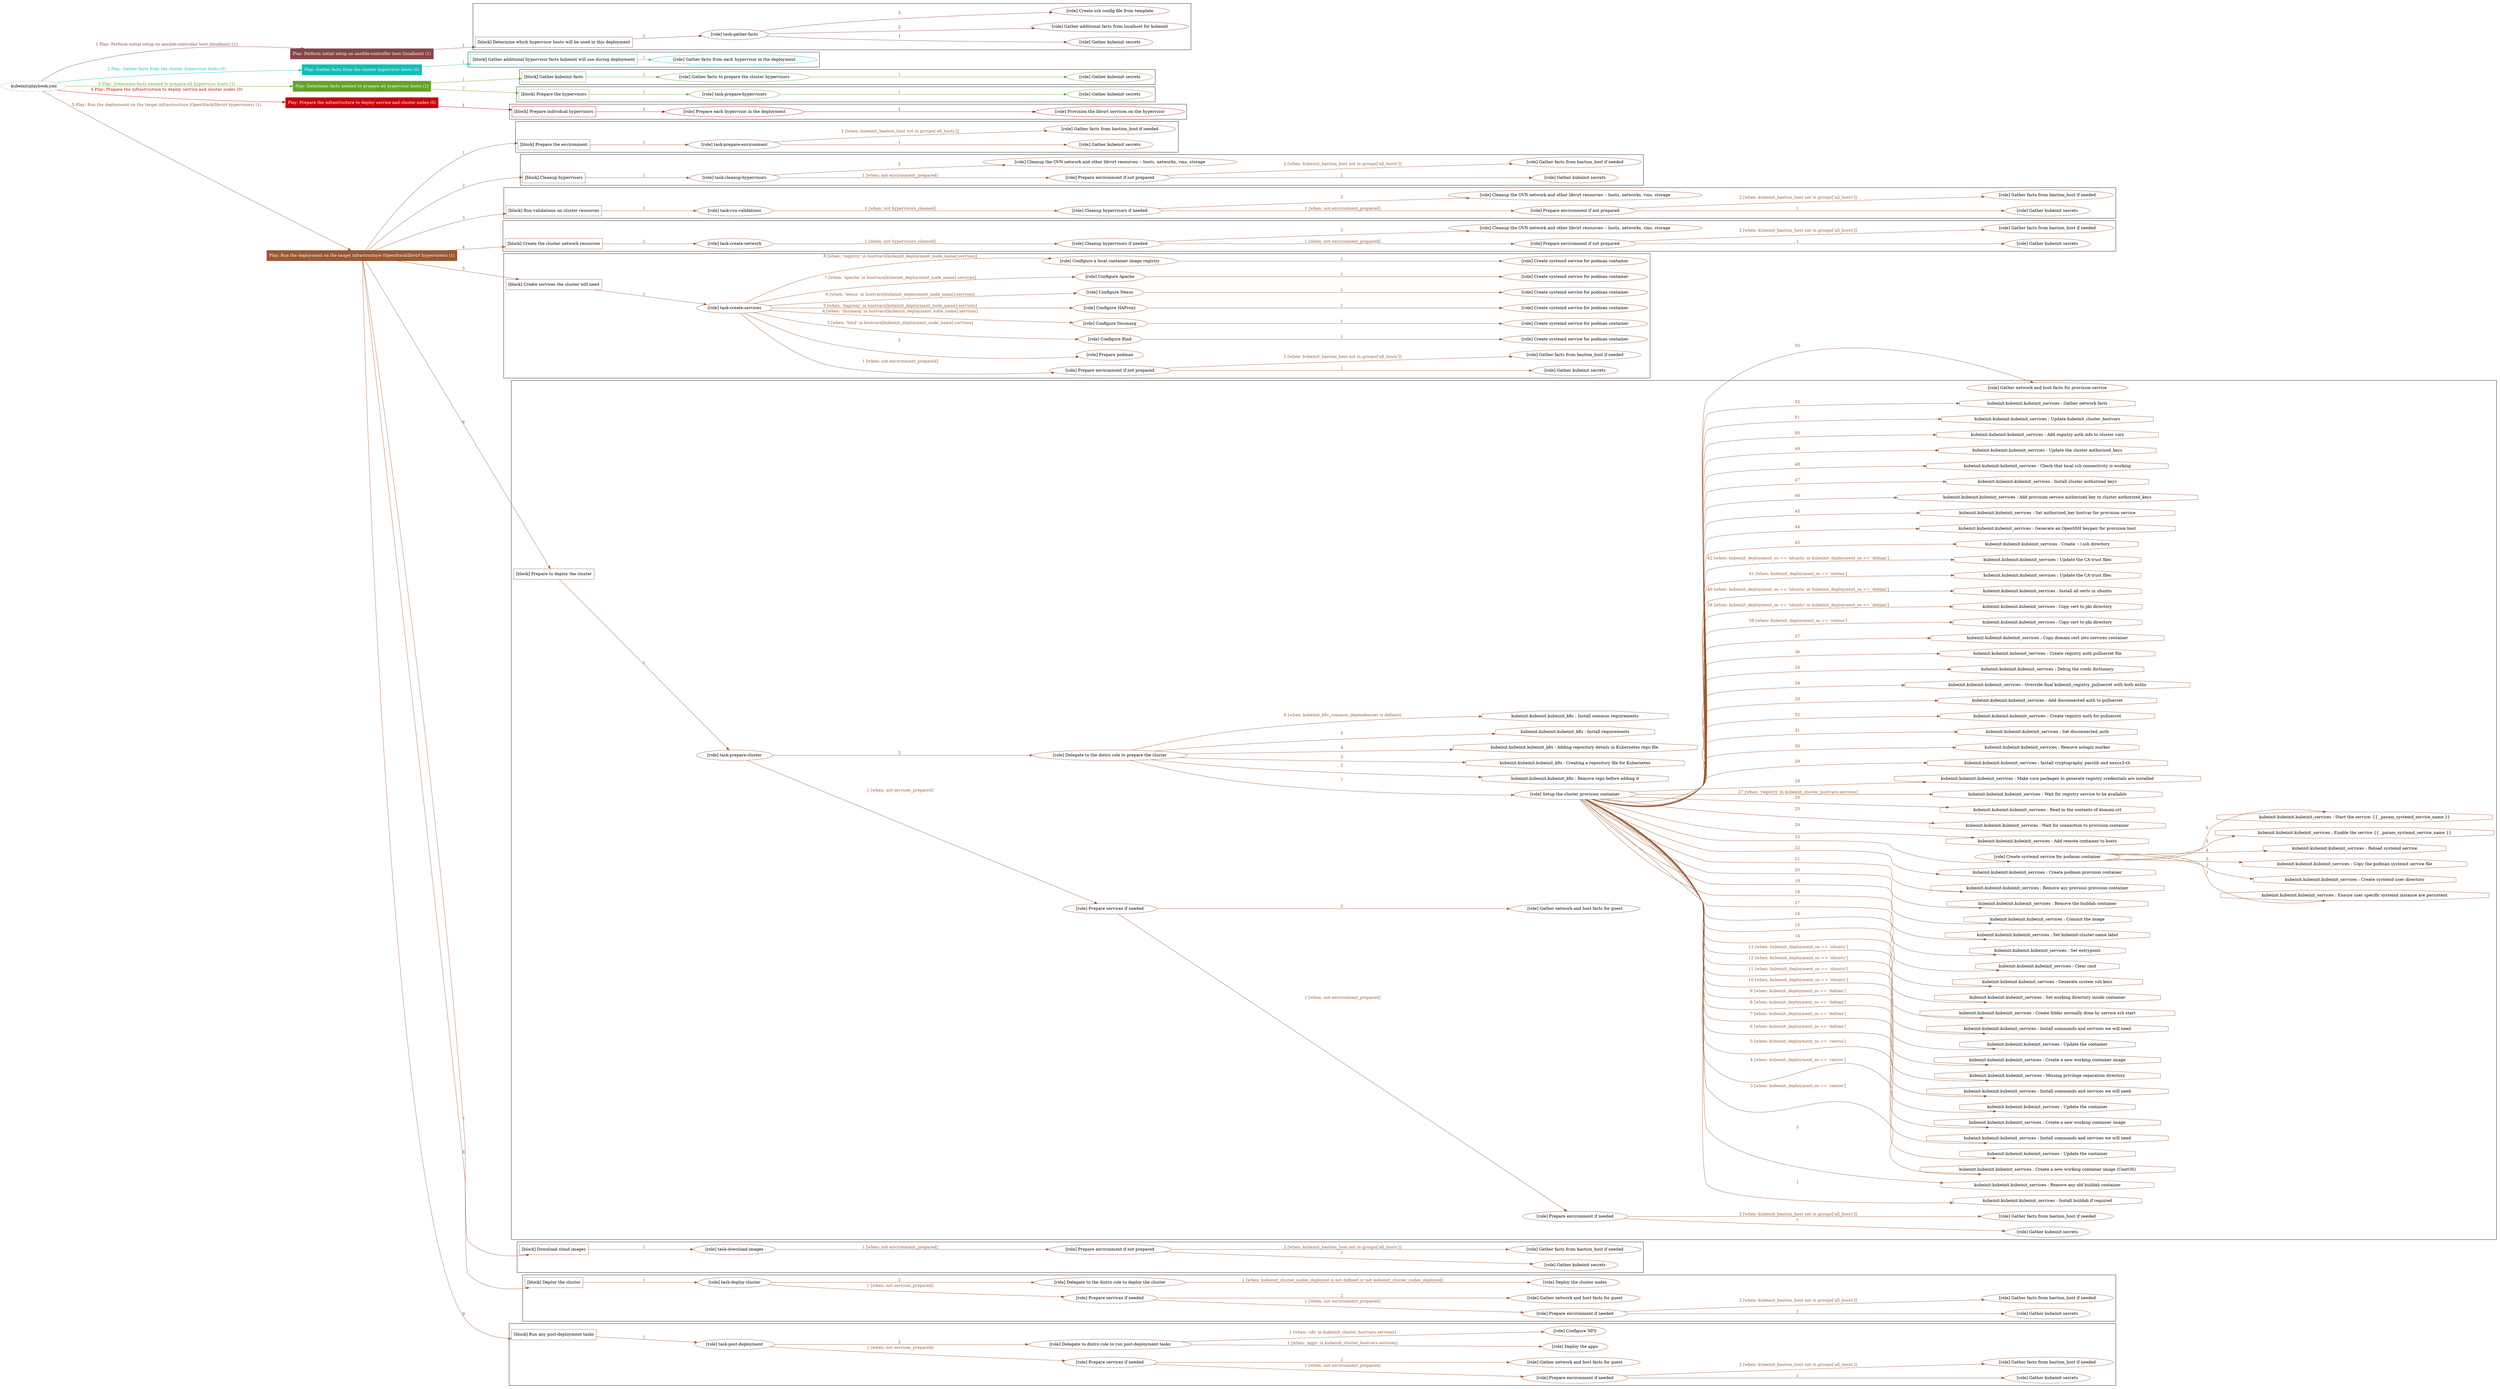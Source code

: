 digraph {
	graph [concentrate=true ordering=in rankdir=LR ratio=fill]
	edge [esep=5 sep=10]
	"kubeinit/playbook.yml" [URL="/home/runner/work/kubeinit/kubeinit/kubeinit/playbook.yml" id=playbook_544748d1 style=dotted]
	"kubeinit/playbook.yml" -> play_670bbe79 [label="1 Play: Perform initial setup on ansible-controller host (localhost) (1)" color="#884448" fontcolor="#884448" id=edge_play_670bbe79 labeltooltip="1 Play: Perform initial setup on ansible-controller host (localhost) (1)" tooltip="1 Play: Perform initial setup on ansible-controller host (localhost) (1)"]
	subgraph "Play: Perform initial setup on ansible-controller host (localhost) (1)" {
		play_670bbe79 [label="Play: Perform initial setup on ansible-controller host (localhost) (1)" URL="/home/runner/work/kubeinit/kubeinit/kubeinit/playbook.yml" color="#884448" fontcolor="#ffffff" id=play_670bbe79 shape=box style=filled tooltip=localhost]
		play_670bbe79 -> block_fdd3e79c [label=1 color="#884448" fontcolor="#884448" id=edge_block_fdd3e79c labeltooltip=1 tooltip=1]
		subgraph cluster_block_fdd3e79c {
			block_fdd3e79c [label="[block] Determine which hypervisor hosts will be used in this deployment" URL="/home/runner/work/kubeinit/kubeinit/kubeinit/playbook.yml" color="#884448" id=block_fdd3e79c labeltooltip="Determine which hypervisor hosts will be used in this deployment" shape=box tooltip="Determine which hypervisor hosts will be used in this deployment"]
			block_fdd3e79c -> role_5731769a [label="1 " color="#884448" fontcolor="#884448" id=edge_role_5731769a labeltooltip="1 " tooltip="1 "]
			subgraph "task-gather-facts" {
				role_5731769a [label="[role] task-gather-facts" URL="/home/runner/work/kubeinit/kubeinit/kubeinit/playbook.yml" color="#884448" id=role_5731769a tooltip="task-gather-facts"]
				role_5731769a -> role_0971a4e8 [label="1 " color="#884448" fontcolor="#884448" id=edge_role_0971a4e8 labeltooltip="1 " tooltip="1 "]
				subgraph "Gather kubeinit secrets" {
					role_0971a4e8 [label="[role] Gather kubeinit secrets" URL="/home/runner/.ansible/collections/ansible_collections/kubeinit/kubeinit/roles/kubeinit_prepare/tasks/build_hypervisors_group.yml" color="#884448" id=role_0971a4e8 tooltip="Gather kubeinit secrets"]
				}
				role_5731769a -> role_5615c1c0 [label="2 " color="#884448" fontcolor="#884448" id=edge_role_5615c1c0 labeltooltip="2 " tooltip="2 "]
				subgraph "Gather additional facts from localhost for kubeinit" {
					role_5615c1c0 [label="[role] Gather additional facts from localhost for kubeinit" URL="/home/runner/.ansible/collections/ansible_collections/kubeinit/kubeinit/roles/kubeinit_prepare/tasks/build_hypervisors_group.yml" color="#884448" id=role_5615c1c0 tooltip="Gather additional facts from localhost for kubeinit"]
				}
				role_5731769a -> role_4e99feb4 [label="3 " color="#884448" fontcolor="#884448" id=edge_role_4e99feb4 labeltooltip="3 " tooltip="3 "]
				subgraph "Create ssh config file from template" {
					role_4e99feb4 [label="[role] Create ssh config file from template" URL="/home/runner/.ansible/collections/ansible_collections/kubeinit/kubeinit/roles/kubeinit_prepare/tasks/build_hypervisors_group.yml" color="#884448" id=role_4e99feb4 tooltip="Create ssh config file from template"]
				}
			}
		}
	}
	"kubeinit/playbook.yml" -> play_352b0b33 [label="2 Play: Gather facts from the cluster hypervisor hosts (0)" color="#0dbfb7" fontcolor="#0dbfb7" id=edge_play_352b0b33 labeltooltip="2 Play: Gather facts from the cluster hypervisor hosts (0)" tooltip="2 Play: Gather facts from the cluster hypervisor hosts (0)"]
	subgraph "Play: Gather facts from the cluster hypervisor hosts (0)" {
		play_352b0b33 [label="Play: Gather facts from the cluster hypervisor hosts (0)" URL="/home/runner/work/kubeinit/kubeinit/kubeinit/playbook.yml" color="#0dbfb7" fontcolor="#ffffff" id=play_352b0b33 shape=box style=filled tooltip="Play: Gather facts from the cluster hypervisor hosts (0)"]
		play_352b0b33 -> block_7ab1b670 [label=1 color="#0dbfb7" fontcolor="#0dbfb7" id=edge_block_7ab1b670 labeltooltip=1 tooltip=1]
		subgraph cluster_block_7ab1b670 {
			block_7ab1b670 [label="[block] Gather additional hypervisor facts kubeinit will use during deployment" URL="/home/runner/work/kubeinit/kubeinit/kubeinit/playbook.yml" color="#0dbfb7" id=block_7ab1b670 labeltooltip="Gather additional hypervisor facts kubeinit will use during deployment" shape=box tooltip="Gather additional hypervisor facts kubeinit will use during deployment"]
			block_7ab1b670 -> role_c770929c [label="1 " color="#0dbfb7" fontcolor="#0dbfb7" id=edge_role_c770929c labeltooltip="1 " tooltip="1 "]
			subgraph "Gather facts from each hypervisor in the deployment" {
				role_c770929c [label="[role] Gather facts from each hypervisor in the deployment" URL="/home/runner/work/kubeinit/kubeinit/kubeinit/playbook.yml" color="#0dbfb7" id=role_c770929c tooltip="Gather facts from each hypervisor in the deployment"]
			}
		}
	}
	"kubeinit/playbook.yml" -> play_020b3294 [label="3 Play: Determine facts needed to prepare all hypervisor hosts (1)" color="#64a329" fontcolor="#64a329" id=edge_play_020b3294 labeltooltip="3 Play: Determine facts needed to prepare all hypervisor hosts (1)" tooltip="3 Play: Determine facts needed to prepare all hypervisor hosts (1)"]
	subgraph "Play: Determine facts needed to prepare all hypervisor hosts (1)" {
		play_020b3294 [label="Play: Determine facts needed to prepare all hypervisor hosts (1)" URL="/home/runner/work/kubeinit/kubeinit/kubeinit/playbook.yml" color="#64a329" fontcolor="#ffffff" id=play_020b3294 shape=box style=filled tooltip=localhost]
		play_020b3294 -> block_c92ddf17 [label=1 color="#64a329" fontcolor="#64a329" id=edge_block_c92ddf17 labeltooltip=1 tooltip=1]
		subgraph cluster_block_c92ddf17 {
			block_c92ddf17 [label="[block] Gather kubeinit facts" URL="/home/runner/work/kubeinit/kubeinit/kubeinit/playbook.yml" color="#64a329" id=block_c92ddf17 labeltooltip="Gather kubeinit facts" shape=box tooltip="Gather kubeinit facts"]
			block_c92ddf17 -> role_98576427 [label="1 " color="#64a329" fontcolor="#64a329" id=edge_role_98576427 labeltooltip="1 " tooltip="1 "]
			subgraph "Gather facts to prepare the cluster hypervisors" {
				role_98576427 [label="[role] Gather facts to prepare the cluster hypervisors" URL="/home/runner/work/kubeinit/kubeinit/kubeinit/playbook.yml" color="#64a329" id=role_98576427 tooltip="Gather facts to prepare the cluster hypervisors"]
				role_98576427 -> role_675c0ac6 [label="1 " color="#64a329" fontcolor="#64a329" id=edge_role_675c0ac6 labeltooltip="1 " tooltip="1 "]
				subgraph "Gather kubeinit secrets" {
					role_675c0ac6 [label="[role] Gather kubeinit secrets" URL="/home/runner/.ansible/collections/ansible_collections/kubeinit/kubeinit/roles/kubeinit_prepare/tasks/gather_kubeinit_facts.yml" color="#64a329" id=role_675c0ac6 tooltip="Gather kubeinit secrets"]
				}
			}
		}
		play_020b3294 -> block_91afb3d9 [label=2 color="#64a329" fontcolor="#64a329" id=edge_block_91afb3d9 labeltooltip=2 tooltip=2]
		subgraph cluster_block_91afb3d9 {
			block_91afb3d9 [label="[block] Prepare the hypervisors" URL="/home/runner/work/kubeinit/kubeinit/kubeinit/playbook.yml" color="#64a329" id=block_91afb3d9 labeltooltip="Prepare the hypervisors" shape=box tooltip="Prepare the hypervisors"]
			block_91afb3d9 -> role_f77d5597 [label="1 " color="#64a329" fontcolor="#64a329" id=edge_role_f77d5597 labeltooltip="1 " tooltip="1 "]
			subgraph "task-prepare-hypervisors" {
				role_f77d5597 [label="[role] task-prepare-hypervisors" URL="/home/runner/work/kubeinit/kubeinit/kubeinit/playbook.yml" color="#64a329" id=role_f77d5597 tooltip="task-prepare-hypervisors"]
				role_f77d5597 -> role_d290f972 [label="1 " color="#64a329" fontcolor="#64a329" id=edge_role_d290f972 labeltooltip="1 " tooltip="1 "]
				subgraph "Gather kubeinit secrets" {
					role_d290f972 [label="[role] Gather kubeinit secrets" URL="/home/runner/.ansible/collections/ansible_collections/kubeinit/kubeinit/roles/kubeinit_prepare/tasks/gather_kubeinit_facts.yml" color="#64a329" id=role_d290f972 tooltip="Gather kubeinit secrets"]
				}
			}
		}
	}
	"kubeinit/playbook.yml" -> play_e4a11000 [label="4 Play: Prepare the infrastructure to deploy service and cluster nodes (0)" color="#c70511" fontcolor="#c70511" id=edge_play_e4a11000 labeltooltip="4 Play: Prepare the infrastructure to deploy service and cluster nodes (0)" tooltip="4 Play: Prepare the infrastructure to deploy service and cluster nodes (0)"]
	subgraph "Play: Prepare the infrastructure to deploy service and cluster nodes (0)" {
		play_e4a11000 [label="Play: Prepare the infrastructure to deploy service and cluster nodes (0)" URL="/home/runner/work/kubeinit/kubeinit/kubeinit/playbook.yml" color="#c70511" fontcolor="#ffffff" id=play_e4a11000 shape=box style=filled tooltip="Play: Prepare the infrastructure to deploy service and cluster nodes (0)"]
		play_e4a11000 -> block_51aca5e4 [label=1 color="#c70511" fontcolor="#c70511" id=edge_block_51aca5e4 labeltooltip=1 tooltip=1]
		subgraph cluster_block_51aca5e4 {
			block_51aca5e4 [label="[block] Prepare individual hypervisors" URL="/home/runner/work/kubeinit/kubeinit/kubeinit/playbook.yml" color="#c70511" id=block_51aca5e4 labeltooltip="Prepare individual hypervisors" shape=box tooltip="Prepare individual hypervisors"]
			block_51aca5e4 -> role_78e3f8bd [label="1 " color="#c70511" fontcolor="#c70511" id=edge_role_78e3f8bd labeltooltip="1 " tooltip="1 "]
			subgraph "Prepare each hypervisor in the deployment" {
				role_78e3f8bd [label="[role] Prepare each hypervisor in the deployment" URL="/home/runner/work/kubeinit/kubeinit/kubeinit/playbook.yml" color="#c70511" id=role_78e3f8bd tooltip="Prepare each hypervisor in the deployment"]
				role_78e3f8bd -> role_15263407 [label="1 " color="#c70511" fontcolor="#c70511" id=edge_role_15263407 labeltooltip="1 " tooltip="1 "]
				subgraph "Provision the libvirt services on the hypervisor" {
					role_15263407 [label="[role] Provision the libvirt services on the hypervisor" URL="/home/runner/.ansible/collections/ansible_collections/kubeinit/kubeinit/roles/kubeinit_prepare/tasks/prepare_hypervisor.yml" color="#c70511" id=role_15263407 tooltip="Provision the libvirt services on the hypervisor"]
				}
			}
		}
	}
	"kubeinit/playbook.yml" -> play_6d961c29 [label="5 Play: Run the deployment on the target infrastructure (OpenStack/libvirt hypervisors) (1)" color="#9a5832" fontcolor="#9a5832" id=edge_play_6d961c29 labeltooltip="5 Play: Run the deployment on the target infrastructure (OpenStack/libvirt hypervisors) (1)" tooltip="5 Play: Run the deployment on the target infrastructure (OpenStack/libvirt hypervisors) (1)"]
	subgraph "Play: Run the deployment on the target infrastructure (OpenStack/libvirt hypervisors) (1)" {
		play_6d961c29 [label="Play: Run the deployment on the target infrastructure (OpenStack/libvirt hypervisors) (1)" URL="/home/runner/work/kubeinit/kubeinit/kubeinit/playbook.yml" color="#9a5832" fontcolor="#ffffff" id=play_6d961c29 shape=box style=filled tooltip=localhost]
		play_6d961c29 -> block_39372772 [label=1 color="#9a5832" fontcolor="#9a5832" id=edge_block_39372772 labeltooltip=1 tooltip=1]
		subgraph cluster_block_39372772 {
			block_39372772 [label="[block] Prepare the environment" URL="/home/runner/work/kubeinit/kubeinit/kubeinit/playbook.yml" color="#9a5832" id=block_39372772 labeltooltip="Prepare the environment" shape=box tooltip="Prepare the environment"]
			block_39372772 -> role_cbc4dc6e [label="1 " color="#9a5832" fontcolor="#9a5832" id=edge_role_cbc4dc6e labeltooltip="1 " tooltip="1 "]
			subgraph "task-prepare-environment" {
				role_cbc4dc6e [label="[role] task-prepare-environment" URL="/home/runner/work/kubeinit/kubeinit/kubeinit/playbook.yml" color="#9a5832" id=role_cbc4dc6e tooltip="task-prepare-environment"]
				role_cbc4dc6e -> role_7b7cdaae [label="1 " color="#9a5832" fontcolor="#9a5832" id=edge_role_7b7cdaae labeltooltip="1 " tooltip="1 "]
				subgraph "Gather kubeinit secrets" {
					role_7b7cdaae [label="[role] Gather kubeinit secrets" URL="/home/runner/.ansible/collections/ansible_collections/kubeinit/kubeinit/roles/kubeinit_prepare/tasks/gather_kubeinit_facts.yml" color="#9a5832" id=role_7b7cdaae tooltip="Gather kubeinit secrets"]
				}
				role_cbc4dc6e -> role_feb4e805 [label="2 [when: kubeinit_bastion_host not in groups['all_hosts']]" color="#9a5832" fontcolor="#9a5832" id=edge_role_feb4e805 labeltooltip="2 [when: kubeinit_bastion_host not in groups['all_hosts']]" tooltip="2 [when: kubeinit_bastion_host not in groups['all_hosts']]"]
				subgraph "Gather facts from bastion_host if needed" {
					role_feb4e805 [label="[role] Gather facts from bastion_host if needed" URL="/home/runner/.ansible/collections/ansible_collections/kubeinit/kubeinit/roles/kubeinit_prepare/tasks/main.yml" color="#9a5832" id=role_feb4e805 tooltip="Gather facts from bastion_host if needed"]
				}
			}
		}
		play_6d961c29 -> block_b32e26de [label=2 color="#9a5832" fontcolor="#9a5832" id=edge_block_b32e26de labeltooltip=2 tooltip=2]
		subgraph cluster_block_b32e26de {
			block_b32e26de [label="[block] Cleanup hypervisors" URL="/home/runner/work/kubeinit/kubeinit/kubeinit/playbook.yml" color="#9a5832" id=block_b32e26de labeltooltip="Cleanup hypervisors" shape=box tooltip="Cleanup hypervisors"]
			block_b32e26de -> role_8bd18de0 [label="1 " color="#9a5832" fontcolor="#9a5832" id=edge_role_8bd18de0 labeltooltip="1 " tooltip="1 "]
			subgraph "task-cleanup-hypervisors" {
				role_8bd18de0 [label="[role] task-cleanup-hypervisors" URL="/home/runner/work/kubeinit/kubeinit/kubeinit/playbook.yml" color="#9a5832" id=role_8bd18de0 tooltip="task-cleanup-hypervisors"]
				role_8bd18de0 -> role_1a9acac1 [label="1 [when: not environment_prepared]" color="#9a5832" fontcolor="#9a5832" id=edge_role_1a9acac1 labeltooltip="1 [when: not environment_prepared]" tooltip="1 [when: not environment_prepared]"]
				subgraph "Prepare environment if not prepared" {
					role_1a9acac1 [label="[role] Prepare environment if not prepared" URL="/home/runner/.ansible/collections/ansible_collections/kubeinit/kubeinit/roles/kubeinit_libvirt/tasks/cleanup_hypervisors.yml" color="#9a5832" id=role_1a9acac1 tooltip="Prepare environment if not prepared"]
					role_1a9acac1 -> role_c4dc0e5e [label="1 " color="#9a5832" fontcolor="#9a5832" id=edge_role_c4dc0e5e labeltooltip="1 " tooltip="1 "]
					subgraph "Gather kubeinit secrets" {
						role_c4dc0e5e [label="[role] Gather kubeinit secrets" URL="/home/runner/.ansible/collections/ansible_collections/kubeinit/kubeinit/roles/kubeinit_prepare/tasks/gather_kubeinit_facts.yml" color="#9a5832" id=role_c4dc0e5e tooltip="Gather kubeinit secrets"]
					}
					role_1a9acac1 -> role_c401649c [label="2 [when: kubeinit_bastion_host not in groups['all_hosts']]" color="#9a5832" fontcolor="#9a5832" id=edge_role_c401649c labeltooltip="2 [when: kubeinit_bastion_host not in groups['all_hosts']]" tooltip="2 [when: kubeinit_bastion_host not in groups['all_hosts']]"]
					subgraph "Gather facts from bastion_host if needed" {
						role_c401649c [label="[role] Gather facts from bastion_host if needed" URL="/home/runner/.ansible/collections/ansible_collections/kubeinit/kubeinit/roles/kubeinit_prepare/tasks/main.yml" color="#9a5832" id=role_c401649c tooltip="Gather facts from bastion_host if needed"]
					}
				}
				role_8bd18de0 -> role_bcfb7c11 [label="2 " color="#9a5832" fontcolor="#9a5832" id=edge_role_bcfb7c11 labeltooltip="2 " tooltip="2 "]
				subgraph "Cleanup the OVN network and other libvirt resources -- hosts, networks, vms, storage" {
					role_bcfb7c11 [label="[role] Cleanup the OVN network and other libvirt resources -- hosts, networks, vms, storage" URL="/home/runner/.ansible/collections/ansible_collections/kubeinit/kubeinit/roles/kubeinit_libvirt/tasks/cleanup_hypervisors.yml" color="#9a5832" id=role_bcfb7c11 tooltip="Cleanup the OVN network and other libvirt resources -- hosts, networks, vms, storage"]
				}
			}
		}
		play_6d961c29 -> block_4409614d [label=3 color="#9a5832" fontcolor="#9a5832" id=edge_block_4409614d labeltooltip=3 tooltip=3]
		subgraph cluster_block_4409614d {
			block_4409614d [label="[block] Run validations on cluster resources" URL="/home/runner/work/kubeinit/kubeinit/kubeinit/playbook.yml" color="#9a5832" id=block_4409614d labeltooltip="Run validations on cluster resources" shape=box tooltip="Run validations on cluster resources"]
			block_4409614d -> role_0db9d549 [label="1 " color="#9a5832" fontcolor="#9a5832" id=edge_role_0db9d549 labeltooltip="1 " tooltip="1 "]
			subgraph "task-run-validations" {
				role_0db9d549 [label="[role] task-run-validations" URL="/home/runner/work/kubeinit/kubeinit/kubeinit/playbook.yml" color="#9a5832" id=role_0db9d549 tooltip="task-run-validations"]
				role_0db9d549 -> role_af23acde [label="1 [when: not hypervisors_cleaned]" color="#9a5832" fontcolor="#9a5832" id=edge_role_af23acde labeltooltip="1 [when: not hypervisors_cleaned]" tooltip="1 [when: not hypervisors_cleaned]"]
				subgraph "Cleanup hypervisors if needed" {
					role_af23acde [label="[role] Cleanup hypervisors if needed" URL="/home/runner/.ansible/collections/ansible_collections/kubeinit/kubeinit/roles/kubeinit_validations/tasks/main.yml" color="#9a5832" id=role_af23acde tooltip="Cleanup hypervisors if needed"]
					role_af23acde -> role_7e605844 [label="1 [when: not environment_prepared]" color="#9a5832" fontcolor="#9a5832" id=edge_role_7e605844 labeltooltip="1 [when: not environment_prepared]" tooltip="1 [when: not environment_prepared]"]
					subgraph "Prepare environment if not prepared" {
						role_7e605844 [label="[role] Prepare environment if not prepared" URL="/home/runner/.ansible/collections/ansible_collections/kubeinit/kubeinit/roles/kubeinit_libvirt/tasks/cleanup_hypervisors.yml" color="#9a5832" id=role_7e605844 tooltip="Prepare environment if not prepared"]
						role_7e605844 -> role_2f85f4c1 [label="1 " color="#9a5832" fontcolor="#9a5832" id=edge_role_2f85f4c1 labeltooltip="1 " tooltip="1 "]
						subgraph "Gather kubeinit secrets" {
							role_2f85f4c1 [label="[role] Gather kubeinit secrets" URL="/home/runner/.ansible/collections/ansible_collections/kubeinit/kubeinit/roles/kubeinit_prepare/tasks/gather_kubeinit_facts.yml" color="#9a5832" id=role_2f85f4c1 tooltip="Gather kubeinit secrets"]
						}
						role_7e605844 -> role_709788c8 [label="2 [when: kubeinit_bastion_host not in groups['all_hosts']]" color="#9a5832" fontcolor="#9a5832" id=edge_role_709788c8 labeltooltip="2 [when: kubeinit_bastion_host not in groups['all_hosts']]" tooltip="2 [when: kubeinit_bastion_host not in groups['all_hosts']]"]
						subgraph "Gather facts from bastion_host if needed" {
							role_709788c8 [label="[role] Gather facts from bastion_host if needed" URL="/home/runner/.ansible/collections/ansible_collections/kubeinit/kubeinit/roles/kubeinit_prepare/tasks/main.yml" color="#9a5832" id=role_709788c8 tooltip="Gather facts from bastion_host if needed"]
						}
					}
					role_af23acde -> role_ecfee538 [label="2 " color="#9a5832" fontcolor="#9a5832" id=edge_role_ecfee538 labeltooltip="2 " tooltip="2 "]
					subgraph "Cleanup the OVN network and other libvirt resources -- hosts, networks, vms, storage" {
						role_ecfee538 [label="[role] Cleanup the OVN network and other libvirt resources -- hosts, networks, vms, storage" URL="/home/runner/.ansible/collections/ansible_collections/kubeinit/kubeinit/roles/kubeinit_libvirt/tasks/cleanup_hypervisors.yml" color="#9a5832" id=role_ecfee538 tooltip="Cleanup the OVN network and other libvirt resources -- hosts, networks, vms, storage"]
					}
				}
			}
		}
		play_6d961c29 -> block_5a5c22fc [label=4 color="#9a5832" fontcolor="#9a5832" id=edge_block_5a5c22fc labeltooltip=4 tooltip=4]
		subgraph cluster_block_5a5c22fc {
			block_5a5c22fc [label="[block] Create the cluster network resources" URL="/home/runner/work/kubeinit/kubeinit/kubeinit/playbook.yml" color="#9a5832" id=block_5a5c22fc labeltooltip="Create the cluster network resources" shape=box tooltip="Create the cluster network resources"]
			block_5a5c22fc -> role_1265a859 [label="1 " color="#9a5832" fontcolor="#9a5832" id=edge_role_1265a859 labeltooltip="1 " tooltip="1 "]
			subgraph "task-create-network" {
				role_1265a859 [label="[role] task-create-network" URL="/home/runner/work/kubeinit/kubeinit/kubeinit/playbook.yml" color="#9a5832" id=role_1265a859 tooltip="task-create-network"]
				role_1265a859 -> role_6e107b15 [label="1 [when: not hypervisors_cleaned]" color="#9a5832" fontcolor="#9a5832" id=edge_role_6e107b15 labeltooltip="1 [when: not hypervisors_cleaned]" tooltip="1 [when: not hypervisors_cleaned]"]
				subgraph "Cleanup hypervisors if needed" {
					role_6e107b15 [label="[role] Cleanup hypervisors if needed" URL="/home/runner/.ansible/collections/ansible_collections/kubeinit/kubeinit/roles/kubeinit_libvirt/tasks/create_network.yml" color="#9a5832" id=role_6e107b15 tooltip="Cleanup hypervisors if needed"]
					role_6e107b15 -> role_5945684d [label="1 [when: not environment_prepared]" color="#9a5832" fontcolor="#9a5832" id=edge_role_5945684d labeltooltip="1 [when: not environment_prepared]" tooltip="1 [when: not environment_prepared]"]
					subgraph "Prepare environment if not prepared" {
						role_5945684d [label="[role] Prepare environment if not prepared" URL="/home/runner/.ansible/collections/ansible_collections/kubeinit/kubeinit/roles/kubeinit_libvirt/tasks/cleanup_hypervisors.yml" color="#9a5832" id=role_5945684d tooltip="Prepare environment if not prepared"]
						role_5945684d -> role_fedb1a21 [label="1 " color="#9a5832" fontcolor="#9a5832" id=edge_role_fedb1a21 labeltooltip="1 " tooltip="1 "]
						subgraph "Gather kubeinit secrets" {
							role_fedb1a21 [label="[role] Gather kubeinit secrets" URL="/home/runner/.ansible/collections/ansible_collections/kubeinit/kubeinit/roles/kubeinit_prepare/tasks/gather_kubeinit_facts.yml" color="#9a5832" id=role_fedb1a21 tooltip="Gather kubeinit secrets"]
						}
						role_5945684d -> role_d3cc49e9 [label="2 [when: kubeinit_bastion_host not in groups['all_hosts']]" color="#9a5832" fontcolor="#9a5832" id=edge_role_d3cc49e9 labeltooltip="2 [when: kubeinit_bastion_host not in groups['all_hosts']]" tooltip="2 [when: kubeinit_bastion_host not in groups['all_hosts']]"]
						subgraph "Gather facts from bastion_host if needed" {
							role_d3cc49e9 [label="[role] Gather facts from bastion_host if needed" URL="/home/runner/.ansible/collections/ansible_collections/kubeinit/kubeinit/roles/kubeinit_prepare/tasks/main.yml" color="#9a5832" id=role_d3cc49e9 tooltip="Gather facts from bastion_host if needed"]
						}
					}
					role_6e107b15 -> role_c9b13ba8 [label="2 " color="#9a5832" fontcolor="#9a5832" id=edge_role_c9b13ba8 labeltooltip="2 " tooltip="2 "]
					subgraph "Cleanup the OVN network and other libvirt resources -- hosts, networks, vms, storage" {
						role_c9b13ba8 [label="[role] Cleanup the OVN network and other libvirt resources -- hosts, networks, vms, storage" URL="/home/runner/.ansible/collections/ansible_collections/kubeinit/kubeinit/roles/kubeinit_libvirt/tasks/cleanup_hypervisors.yml" color="#9a5832" id=role_c9b13ba8 tooltip="Cleanup the OVN network and other libvirt resources -- hosts, networks, vms, storage"]
					}
				}
			}
		}
		play_6d961c29 -> block_ccdd4f4d [label=5 color="#9a5832" fontcolor="#9a5832" id=edge_block_ccdd4f4d labeltooltip=5 tooltip=5]
		subgraph cluster_block_ccdd4f4d {
			block_ccdd4f4d [label="[block] Create services the cluster will need" URL="/home/runner/work/kubeinit/kubeinit/kubeinit/playbook.yml" color="#9a5832" id=block_ccdd4f4d labeltooltip="Create services the cluster will need" shape=box tooltip="Create services the cluster will need"]
			block_ccdd4f4d -> role_13d1dce3 [label="1 " color="#9a5832" fontcolor="#9a5832" id=edge_role_13d1dce3 labeltooltip="1 " tooltip="1 "]
			subgraph "task-create-services" {
				role_13d1dce3 [label="[role] task-create-services" URL="/home/runner/work/kubeinit/kubeinit/kubeinit/playbook.yml" color="#9a5832" id=role_13d1dce3 tooltip="task-create-services"]
				role_13d1dce3 -> role_f37f5960 [label="1 [when: not environment_prepared]" color="#9a5832" fontcolor="#9a5832" id=edge_role_f37f5960 labeltooltip="1 [when: not environment_prepared]" tooltip="1 [when: not environment_prepared]"]
				subgraph "Prepare environment if not prepared" {
					role_f37f5960 [label="[role] Prepare environment if not prepared" URL="/home/runner/.ansible/collections/ansible_collections/kubeinit/kubeinit/roles/kubeinit_services/tasks/main.yml" color="#9a5832" id=role_f37f5960 tooltip="Prepare environment if not prepared"]
					role_f37f5960 -> role_5a4504d5 [label="1 " color="#9a5832" fontcolor="#9a5832" id=edge_role_5a4504d5 labeltooltip="1 " tooltip="1 "]
					subgraph "Gather kubeinit secrets" {
						role_5a4504d5 [label="[role] Gather kubeinit secrets" URL="/home/runner/.ansible/collections/ansible_collections/kubeinit/kubeinit/roles/kubeinit_prepare/tasks/gather_kubeinit_facts.yml" color="#9a5832" id=role_5a4504d5 tooltip="Gather kubeinit secrets"]
					}
					role_f37f5960 -> role_5513b4eb [label="2 [when: kubeinit_bastion_host not in groups['all_hosts']]" color="#9a5832" fontcolor="#9a5832" id=edge_role_5513b4eb labeltooltip="2 [when: kubeinit_bastion_host not in groups['all_hosts']]" tooltip="2 [when: kubeinit_bastion_host not in groups['all_hosts']]"]
					subgraph "Gather facts from bastion_host if needed" {
						role_5513b4eb [label="[role] Gather facts from bastion_host if needed" URL="/home/runner/.ansible/collections/ansible_collections/kubeinit/kubeinit/roles/kubeinit_prepare/tasks/main.yml" color="#9a5832" id=role_5513b4eb tooltip="Gather facts from bastion_host if needed"]
					}
				}
				role_13d1dce3 -> role_ff3749b8 [label="2 " color="#9a5832" fontcolor="#9a5832" id=edge_role_ff3749b8 labeltooltip="2 " tooltip="2 "]
				subgraph "Prepare podman" {
					role_ff3749b8 [label="[role] Prepare podman" URL="/home/runner/.ansible/collections/ansible_collections/kubeinit/kubeinit/roles/kubeinit_services/tasks/00_create_service_pod.yml" color="#9a5832" id=role_ff3749b8 tooltip="Prepare podman"]
				}
				role_13d1dce3 -> role_a3244303 [label="3 [when: 'bind' in hostvars[kubeinit_deployment_node_name].services]" color="#9a5832" fontcolor="#9a5832" id=edge_role_a3244303 labeltooltip="3 [when: 'bind' in hostvars[kubeinit_deployment_node_name].services]" tooltip="3 [when: 'bind' in hostvars[kubeinit_deployment_node_name].services]"]
				subgraph "Configure Bind" {
					role_a3244303 [label="[role] Configure Bind" URL="/home/runner/.ansible/collections/ansible_collections/kubeinit/kubeinit/roles/kubeinit_services/tasks/start_services_containers.yml" color="#9a5832" id=role_a3244303 tooltip="Configure Bind"]
					role_a3244303 -> role_2dc56bc4 [label="1 " color="#9a5832" fontcolor="#9a5832" id=edge_role_2dc56bc4 labeltooltip="1 " tooltip="1 "]
					subgraph "Create systemd service for podman container" {
						role_2dc56bc4 [label="[role] Create systemd service for podman container" URL="/home/runner/.ansible/collections/ansible_collections/kubeinit/kubeinit/roles/kubeinit_bind/tasks/main.yml" color="#9a5832" id=role_2dc56bc4 tooltip="Create systemd service for podman container"]
					}
				}
				role_13d1dce3 -> role_63978155 [label="4 [when: 'dnsmasq' in hostvars[kubeinit_deployment_node_name].services]" color="#9a5832" fontcolor="#9a5832" id=edge_role_63978155 labeltooltip="4 [when: 'dnsmasq' in hostvars[kubeinit_deployment_node_name].services]" tooltip="4 [when: 'dnsmasq' in hostvars[kubeinit_deployment_node_name].services]"]
				subgraph "Configure Dnsmasq" {
					role_63978155 [label="[role] Configure Dnsmasq" URL="/home/runner/.ansible/collections/ansible_collections/kubeinit/kubeinit/roles/kubeinit_services/tasks/start_services_containers.yml" color="#9a5832" id=role_63978155 tooltip="Configure Dnsmasq"]
					role_63978155 -> role_761921b2 [label="1 " color="#9a5832" fontcolor="#9a5832" id=edge_role_761921b2 labeltooltip="1 " tooltip="1 "]
					subgraph "Create systemd service for podman container" {
						role_761921b2 [label="[role] Create systemd service for podman container" URL="/home/runner/.ansible/collections/ansible_collections/kubeinit/kubeinit/roles/kubeinit_dnsmasq/tasks/main.yml" color="#9a5832" id=role_761921b2 tooltip="Create systemd service for podman container"]
					}
				}
				role_13d1dce3 -> role_1442e4d2 [label="5 [when: 'haproxy' in hostvars[kubeinit_deployment_node_name].services]" color="#9a5832" fontcolor="#9a5832" id=edge_role_1442e4d2 labeltooltip="5 [when: 'haproxy' in hostvars[kubeinit_deployment_node_name].services]" tooltip="5 [when: 'haproxy' in hostvars[kubeinit_deployment_node_name].services]"]
				subgraph "Configure HAProxy" {
					role_1442e4d2 [label="[role] Configure HAProxy" URL="/home/runner/.ansible/collections/ansible_collections/kubeinit/kubeinit/roles/kubeinit_services/tasks/start_services_containers.yml" color="#9a5832" id=role_1442e4d2 tooltip="Configure HAProxy"]
					role_1442e4d2 -> role_41e4d19f [label="1 " color="#9a5832" fontcolor="#9a5832" id=edge_role_41e4d19f labeltooltip="1 " tooltip="1 "]
					subgraph "Create systemd service for podman container" {
						role_41e4d19f [label="[role] Create systemd service for podman container" URL="/home/runner/.ansible/collections/ansible_collections/kubeinit/kubeinit/roles/kubeinit_haproxy/tasks/main.yml" color="#9a5832" id=role_41e4d19f tooltip="Create systemd service for podman container"]
					}
				}
				role_13d1dce3 -> role_52733253 [label="6 [when: 'nexus' in hostvars[kubeinit_deployment_node_name].services]" color="#9a5832" fontcolor="#9a5832" id=edge_role_52733253 labeltooltip="6 [when: 'nexus' in hostvars[kubeinit_deployment_node_name].services]" tooltip="6 [when: 'nexus' in hostvars[kubeinit_deployment_node_name].services]"]
				subgraph "Configure Nexus" {
					role_52733253 [label="[role] Configure Nexus" URL="/home/runner/.ansible/collections/ansible_collections/kubeinit/kubeinit/roles/kubeinit_services/tasks/start_services_containers.yml" color="#9a5832" id=role_52733253 tooltip="Configure Nexus"]
					role_52733253 -> role_2e6c2826 [label="1 " color="#9a5832" fontcolor="#9a5832" id=edge_role_2e6c2826 labeltooltip="1 " tooltip="1 "]
					subgraph "Create systemd service for podman container" {
						role_2e6c2826 [label="[role] Create systemd service for podman container" URL="/home/runner/.ansible/collections/ansible_collections/kubeinit/kubeinit/roles/kubeinit_nexus/tasks/main.yml" color="#9a5832" id=role_2e6c2826 tooltip="Create systemd service for podman container"]
					}
				}
				role_13d1dce3 -> role_d0cf8adb [label="7 [when: 'apache' in hostvars[kubeinit_deployment_node_name].services]" color="#9a5832" fontcolor="#9a5832" id=edge_role_d0cf8adb labeltooltip="7 [when: 'apache' in hostvars[kubeinit_deployment_node_name].services]" tooltip="7 [when: 'apache' in hostvars[kubeinit_deployment_node_name].services]"]
				subgraph "Configure Apache" {
					role_d0cf8adb [label="[role] Configure Apache" URL="/home/runner/.ansible/collections/ansible_collections/kubeinit/kubeinit/roles/kubeinit_services/tasks/start_services_containers.yml" color="#9a5832" id=role_d0cf8adb tooltip="Configure Apache"]
					role_d0cf8adb -> role_6fdc8b50 [label="1 " color="#9a5832" fontcolor="#9a5832" id=edge_role_6fdc8b50 labeltooltip="1 " tooltip="1 "]
					subgraph "Create systemd service for podman container" {
						role_6fdc8b50 [label="[role] Create systemd service for podman container" URL="/home/runner/.ansible/collections/ansible_collections/kubeinit/kubeinit/roles/kubeinit_apache/tasks/main.yml" color="#9a5832" id=role_6fdc8b50 tooltip="Create systemd service for podman container"]
					}
				}
				role_13d1dce3 -> role_9318e7eb [label="8 [when: 'registry' in hostvars[kubeinit_deployment_node_name].services]" color="#9a5832" fontcolor="#9a5832" id=edge_role_9318e7eb labeltooltip="8 [when: 'registry' in hostvars[kubeinit_deployment_node_name].services]" tooltip="8 [when: 'registry' in hostvars[kubeinit_deployment_node_name].services]"]
				subgraph "Configure a local container image registry" {
					role_9318e7eb [label="[role] Configure a local container image registry" URL="/home/runner/.ansible/collections/ansible_collections/kubeinit/kubeinit/roles/kubeinit_services/tasks/start_services_containers.yml" color="#9a5832" id=role_9318e7eb tooltip="Configure a local container image registry"]
					role_9318e7eb -> role_0445ee59 [label="1 " color="#9a5832" fontcolor="#9a5832" id=edge_role_0445ee59 labeltooltip="1 " tooltip="1 "]
					subgraph "Create systemd service for podman container" {
						role_0445ee59 [label="[role] Create systemd service for podman container" URL="/home/runner/.ansible/collections/ansible_collections/kubeinit/kubeinit/roles/kubeinit_registry/tasks/main.yml" color="#9a5832" id=role_0445ee59 tooltip="Create systemd service for podman container"]
					}
				}
			}
		}
		play_6d961c29 -> block_459b5e20 [label=6 color="#9a5832" fontcolor="#9a5832" id=edge_block_459b5e20 labeltooltip=6 tooltip=6]
		subgraph cluster_block_459b5e20 {
			block_459b5e20 [label="[block] Prepare to deploy the cluster" URL="/home/runner/work/kubeinit/kubeinit/kubeinit/playbook.yml" color="#9a5832" id=block_459b5e20 labeltooltip="Prepare to deploy the cluster" shape=box tooltip="Prepare to deploy the cluster"]
			block_459b5e20 -> role_b2dce4d2 [label="1 " color="#9a5832" fontcolor="#9a5832" id=edge_role_b2dce4d2 labeltooltip="1 " tooltip="1 "]
			subgraph "task-prepare-cluster" {
				role_b2dce4d2 [label="[role] task-prepare-cluster" URL="/home/runner/work/kubeinit/kubeinit/kubeinit/playbook.yml" color="#9a5832" id=role_b2dce4d2 tooltip="task-prepare-cluster"]
				role_b2dce4d2 -> role_60426dd0 [label="1 [when: not services_prepared]" color="#9a5832" fontcolor="#9a5832" id=edge_role_60426dd0 labeltooltip="1 [when: not services_prepared]" tooltip="1 [when: not services_prepared]"]
				subgraph "Prepare services if needed" {
					role_60426dd0 [label="[role] Prepare services if needed" URL="/home/runner/.ansible/collections/ansible_collections/kubeinit/kubeinit/roles/kubeinit_prepare/tasks/prepare_cluster.yml" color="#9a5832" id=role_60426dd0 tooltip="Prepare services if needed"]
					role_60426dd0 -> role_300d8ec0 [label="1 [when: not environment_prepared]" color="#9a5832" fontcolor="#9a5832" id=edge_role_300d8ec0 labeltooltip="1 [when: not environment_prepared]" tooltip="1 [when: not environment_prepared]"]
					subgraph "Prepare environment if needed" {
						role_300d8ec0 [label="[role] Prepare environment if needed" URL="/home/runner/.ansible/collections/ansible_collections/kubeinit/kubeinit/roles/kubeinit_services/tasks/prepare_services.yml" color="#9a5832" id=role_300d8ec0 tooltip="Prepare environment if needed"]
						role_300d8ec0 -> role_52af0cc0 [label="1 " color="#9a5832" fontcolor="#9a5832" id=edge_role_52af0cc0 labeltooltip="1 " tooltip="1 "]
						subgraph "Gather kubeinit secrets" {
							role_52af0cc0 [label="[role] Gather kubeinit secrets" URL="/home/runner/.ansible/collections/ansible_collections/kubeinit/kubeinit/roles/kubeinit_prepare/tasks/gather_kubeinit_facts.yml" color="#9a5832" id=role_52af0cc0 tooltip="Gather kubeinit secrets"]
						}
						role_300d8ec0 -> role_623f4245 [label="2 [when: kubeinit_bastion_host not in groups['all_hosts']]" color="#9a5832" fontcolor="#9a5832" id=edge_role_623f4245 labeltooltip="2 [when: kubeinit_bastion_host not in groups['all_hosts']]" tooltip="2 [when: kubeinit_bastion_host not in groups['all_hosts']]"]
						subgraph "Gather facts from bastion_host if needed" {
							role_623f4245 [label="[role] Gather facts from bastion_host if needed" URL="/home/runner/.ansible/collections/ansible_collections/kubeinit/kubeinit/roles/kubeinit_prepare/tasks/main.yml" color="#9a5832" id=role_623f4245 tooltip="Gather facts from bastion_host if needed"]
						}
					}
					role_60426dd0 -> role_04adb624 [label="2 " color="#9a5832" fontcolor="#9a5832" id=edge_role_04adb624 labeltooltip="2 " tooltip="2 "]
					subgraph "Gather network and host facts for guest" {
						role_04adb624 [label="[role] Gather network and host facts for guest" URL="/home/runner/.ansible/collections/ansible_collections/kubeinit/kubeinit/roles/kubeinit_services/tasks/prepare_services.yml" color="#9a5832" id=role_04adb624 tooltip="Gather network and host facts for guest"]
					}
				}
				role_b2dce4d2 -> role_3bcd9883 [label="2 " color="#9a5832" fontcolor="#9a5832" id=edge_role_3bcd9883 labeltooltip="2 " tooltip="2 "]
				subgraph "Delegate to the distro role to prepare the cluster" {
					role_3bcd9883 [label="[role] Delegate to the distro role to prepare the cluster" URL="/home/runner/.ansible/collections/ansible_collections/kubeinit/kubeinit/roles/kubeinit_prepare/tasks/prepare_cluster.yml" color="#9a5832" id=role_3bcd9883 tooltip="Delegate to the distro role to prepare the cluster"]
					role_3bcd9883 -> role_0d46e9d0 [label="1 " color="#9a5832" fontcolor="#9a5832" id=edge_role_0d46e9d0 labeltooltip="1 " tooltip="1 "]
					subgraph "Setup the cluster provision container" {
						role_0d46e9d0 [label="[role] Setup the cluster provision container" URL="/home/runner/.ansible/collections/ansible_collections/kubeinit/kubeinit/roles/kubeinit_k8s/tasks/prepare_cluster.yml" color="#9a5832" id=role_0d46e9d0 tooltip="Setup the cluster provision container"]
						task_b4a1aaa5 [label="kubeinit.kubeinit.kubeinit_services : Install buildah if required" URL="/home/runner/.ansible/collections/ansible_collections/kubeinit/kubeinit/roles/kubeinit_services/tasks/create_provision_container.yml" color="#9a5832" id=task_b4a1aaa5 shape=octagon tooltip="kubeinit.kubeinit.kubeinit_services : Install buildah if required"]
						role_0d46e9d0 -> task_b4a1aaa5 [label="1 " color="#9a5832" fontcolor="#9a5832" id=edge_task_b4a1aaa5 labeltooltip="1 " tooltip="1 "]
						task_4228538a [label="kubeinit.kubeinit.kubeinit_services : Remove any old buildah container" URL="/home/runner/.ansible/collections/ansible_collections/kubeinit/kubeinit/roles/kubeinit_services/tasks/create_provision_container.yml" color="#9a5832" id=task_4228538a shape=octagon tooltip="kubeinit.kubeinit.kubeinit_services : Remove any old buildah container"]
						role_0d46e9d0 -> task_4228538a [label="2 " color="#9a5832" fontcolor="#9a5832" id=edge_task_4228538a labeltooltip="2 " tooltip="2 "]
						task_66639431 [label="kubeinit.kubeinit.kubeinit_services : Create a new working container image (CentOS)" URL="/home/runner/.ansible/collections/ansible_collections/kubeinit/kubeinit/roles/kubeinit_services/tasks/create_provision_container.yml" color="#9a5832" id=task_66639431 shape=octagon tooltip="kubeinit.kubeinit.kubeinit_services : Create a new working container image (CentOS)"]
						role_0d46e9d0 -> task_66639431 [label="3 [when: kubeinit_deployment_os == 'centos']" color="#9a5832" fontcolor="#9a5832" id=edge_task_66639431 labeltooltip="3 [when: kubeinit_deployment_os == 'centos']" tooltip="3 [when: kubeinit_deployment_os == 'centos']"]
						task_b2acc347 [label="kubeinit.kubeinit.kubeinit_services : Update the container" URL="/home/runner/.ansible/collections/ansible_collections/kubeinit/kubeinit/roles/kubeinit_services/tasks/create_provision_container.yml" color="#9a5832" id=task_b2acc347 shape=octagon tooltip="kubeinit.kubeinit.kubeinit_services : Update the container"]
						role_0d46e9d0 -> task_b2acc347 [label="4 [when: kubeinit_deployment_os == 'centos']" color="#9a5832" fontcolor="#9a5832" id=edge_task_b2acc347 labeltooltip="4 [when: kubeinit_deployment_os == 'centos']" tooltip="4 [when: kubeinit_deployment_os == 'centos']"]
						task_90a3cb96 [label="kubeinit.kubeinit.kubeinit_services : Install commands and services we will need" URL="/home/runner/.ansible/collections/ansible_collections/kubeinit/kubeinit/roles/kubeinit_services/tasks/create_provision_container.yml" color="#9a5832" id=task_90a3cb96 shape=octagon tooltip="kubeinit.kubeinit.kubeinit_services : Install commands and services we will need"]
						role_0d46e9d0 -> task_90a3cb96 [label="5 [when: kubeinit_deployment_os == 'centos']" color="#9a5832" fontcolor="#9a5832" id=edge_task_90a3cb96 labeltooltip="5 [when: kubeinit_deployment_os == 'centos']" tooltip="5 [when: kubeinit_deployment_os == 'centos']"]
						task_1399e77c [label="kubeinit.kubeinit.kubeinit_services : Create a new working container image" URL="/home/runner/.ansible/collections/ansible_collections/kubeinit/kubeinit/roles/kubeinit_services/tasks/create_provision_container.yml" color="#9a5832" id=task_1399e77c shape=octagon tooltip="kubeinit.kubeinit.kubeinit_services : Create a new working container image"]
						role_0d46e9d0 -> task_1399e77c [label="6 [when: kubeinit_deployment_os == 'debian']" color="#9a5832" fontcolor="#9a5832" id=edge_task_1399e77c labeltooltip="6 [when: kubeinit_deployment_os == 'debian']" tooltip="6 [when: kubeinit_deployment_os == 'debian']"]
						task_69727e1d [label="kubeinit.kubeinit.kubeinit_services : Update the container" URL="/home/runner/.ansible/collections/ansible_collections/kubeinit/kubeinit/roles/kubeinit_services/tasks/create_provision_container.yml" color="#9a5832" id=task_69727e1d shape=octagon tooltip="kubeinit.kubeinit.kubeinit_services : Update the container"]
						role_0d46e9d0 -> task_69727e1d [label="7 [when: kubeinit_deployment_os == 'debian']" color="#9a5832" fontcolor="#9a5832" id=edge_task_69727e1d labeltooltip="7 [when: kubeinit_deployment_os == 'debian']" tooltip="7 [when: kubeinit_deployment_os == 'debian']"]
						task_1154806b [label="kubeinit.kubeinit.kubeinit_services : Install commands and services we will need" URL="/home/runner/.ansible/collections/ansible_collections/kubeinit/kubeinit/roles/kubeinit_services/tasks/create_provision_container.yml" color="#9a5832" id=task_1154806b shape=octagon tooltip="kubeinit.kubeinit.kubeinit_services : Install commands and services we will need"]
						role_0d46e9d0 -> task_1154806b [label="8 [when: kubeinit_deployment_os == 'debian']" color="#9a5832" fontcolor="#9a5832" id=edge_task_1154806b labeltooltip="8 [when: kubeinit_deployment_os == 'debian']" tooltip="8 [when: kubeinit_deployment_os == 'debian']"]
						task_e84d40f7 [label="kubeinit.kubeinit.kubeinit_services : Missing privilege separation directory" URL="/home/runner/.ansible/collections/ansible_collections/kubeinit/kubeinit/roles/kubeinit_services/tasks/create_provision_container.yml" color="#9a5832" id=task_e84d40f7 shape=octagon tooltip="kubeinit.kubeinit.kubeinit_services : Missing privilege separation directory"]
						role_0d46e9d0 -> task_e84d40f7 [label="9 [when: kubeinit_deployment_os == 'debian']" color="#9a5832" fontcolor="#9a5832" id=edge_task_e84d40f7 labeltooltip="9 [when: kubeinit_deployment_os == 'debian']" tooltip="9 [when: kubeinit_deployment_os == 'debian']"]
						task_ed1152da [label="kubeinit.kubeinit.kubeinit_services : Create a new working container image" URL="/home/runner/.ansible/collections/ansible_collections/kubeinit/kubeinit/roles/kubeinit_services/tasks/create_provision_container.yml" color="#9a5832" id=task_ed1152da shape=octagon tooltip="kubeinit.kubeinit.kubeinit_services : Create a new working container image"]
						role_0d46e9d0 -> task_ed1152da [label="10 [when: kubeinit_deployment_os == 'ubuntu']" color="#9a5832" fontcolor="#9a5832" id=edge_task_ed1152da labeltooltip="10 [when: kubeinit_deployment_os == 'ubuntu']" tooltip="10 [when: kubeinit_deployment_os == 'ubuntu']"]
						task_e92abae9 [label="kubeinit.kubeinit.kubeinit_services : Update the container" URL="/home/runner/.ansible/collections/ansible_collections/kubeinit/kubeinit/roles/kubeinit_services/tasks/create_provision_container.yml" color="#9a5832" id=task_e92abae9 shape=octagon tooltip="kubeinit.kubeinit.kubeinit_services : Update the container"]
						role_0d46e9d0 -> task_e92abae9 [label="11 [when: kubeinit_deployment_os == 'ubuntu']" color="#9a5832" fontcolor="#9a5832" id=edge_task_e92abae9 labeltooltip="11 [when: kubeinit_deployment_os == 'ubuntu']" tooltip="11 [when: kubeinit_deployment_os == 'ubuntu']"]
						task_de9fa8c2 [label="kubeinit.kubeinit.kubeinit_services : Install commands and services we will need" URL="/home/runner/.ansible/collections/ansible_collections/kubeinit/kubeinit/roles/kubeinit_services/tasks/create_provision_container.yml" color="#9a5832" id=task_de9fa8c2 shape=octagon tooltip="kubeinit.kubeinit.kubeinit_services : Install commands and services we will need"]
						role_0d46e9d0 -> task_de9fa8c2 [label="12 [when: kubeinit_deployment_os == 'ubuntu']" color="#9a5832" fontcolor="#9a5832" id=edge_task_de9fa8c2 labeltooltip="12 [when: kubeinit_deployment_os == 'ubuntu']" tooltip="12 [when: kubeinit_deployment_os == 'ubuntu']"]
						task_0692e0aa [label="kubeinit.kubeinit.kubeinit_services : Create folder normally done by service ssh start" URL="/home/runner/.ansible/collections/ansible_collections/kubeinit/kubeinit/roles/kubeinit_services/tasks/create_provision_container.yml" color="#9a5832" id=task_0692e0aa shape=octagon tooltip="kubeinit.kubeinit.kubeinit_services : Create folder normally done by service ssh start"]
						role_0d46e9d0 -> task_0692e0aa [label="13 [when: kubeinit_deployment_os == 'ubuntu']" color="#9a5832" fontcolor="#9a5832" id=edge_task_0692e0aa labeltooltip="13 [when: kubeinit_deployment_os == 'ubuntu']" tooltip="13 [when: kubeinit_deployment_os == 'ubuntu']"]
						task_69608cf9 [label="kubeinit.kubeinit.kubeinit_services : Set working directory inside container" URL="/home/runner/.ansible/collections/ansible_collections/kubeinit/kubeinit/roles/kubeinit_services/tasks/create_provision_container.yml" color="#9a5832" id=task_69608cf9 shape=octagon tooltip="kubeinit.kubeinit.kubeinit_services : Set working directory inside container"]
						role_0d46e9d0 -> task_69608cf9 [label="14 " color="#9a5832" fontcolor="#9a5832" id=edge_task_69608cf9 labeltooltip="14 " tooltip="14 "]
						task_f90a765d [label="kubeinit.kubeinit.kubeinit_services : Generate system ssh keys" URL="/home/runner/.ansible/collections/ansible_collections/kubeinit/kubeinit/roles/kubeinit_services/tasks/create_provision_container.yml" color="#9a5832" id=task_f90a765d shape=octagon tooltip="kubeinit.kubeinit.kubeinit_services : Generate system ssh keys"]
						role_0d46e9d0 -> task_f90a765d [label="15 " color="#9a5832" fontcolor="#9a5832" id=edge_task_f90a765d labeltooltip="15 " tooltip="15 "]
						task_872c2643 [label="kubeinit.kubeinit.kubeinit_services : Clear cmd" URL="/home/runner/.ansible/collections/ansible_collections/kubeinit/kubeinit/roles/kubeinit_services/tasks/create_provision_container.yml" color="#9a5832" id=task_872c2643 shape=octagon tooltip="kubeinit.kubeinit.kubeinit_services : Clear cmd"]
						role_0d46e9d0 -> task_872c2643 [label="16 " color="#9a5832" fontcolor="#9a5832" id=edge_task_872c2643 labeltooltip="16 " tooltip="16 "]
						task_608b4dcb [label="kubeinit.kubeinit.kubeinit_services : Set entrypoint" URL="/home/runner/.ansible/collections/ansible_collections/kubeinit/kubeinit/roles/kubeinit_services/tasks/create_provision_container.yml" color="#9a5832" id=task_608b4dcb shape=octagon tooltip="kubeinit.kubeinit.kubeinit_services : Set entrypoint"]
						role_0d46e9d0 -> task_608b4dcb [label="17 " color="#9a5832" fontcolor="#9a5832" id=edge_task_608b4dcb labeltooltip="17 " tooltip="17 "]
						task_2483fe17 [label="kubeinit.kubeinit.kubeinit_services : Set kubeinit-cluster-name label" URL="/home/runner/.ansible/collections/ansible_collections/kubeinit/kubeinit/roles/kubeinit_services/tasks/create_provision_container.yml" color="#9a5832" id=task_2483fe17 shape=octagon tooltip="kubeinit.kubeinit.kubeinit_services : Set kubeinit-cluster-name label"]
						role_0d46e9d0 -> task_2483fe17 [label="18 " color="#9a5832" fontcolor="#9a5832" id=edge_task_2483fe17 labeltooltip="18 " tooltip="18 "]
						task_3c6cdb04 [label="kubeinit.kubeinit.kubeinit_services : Commit the image" URL="/home/runner/.ansible/collections/ansible_collections/kubeinit/kubeinit/roles/kubeinit_services/tasks/create_provision_container.yml" color="#9a5832" id=task_3c6cdb04 shape=octagon tooltip="kubeinit.kubeinit.kubeinit_services : Commit the image"]
						role_0d46e9d0 -> task_3c6cdb04 [label="19 " color="#9a5832" fontcolor="#9a5832" id=edge_task_3c6cdb04 labeltooltip="19 " tooltip="19 "]
						task_f2bf71db [label="kubeinit.kubeinit.kubeinit_services : Remove the buildah container" URL="/home/runner/.ansible/collections/ansible_collections/kubeinit/kubeinit/roles/kubeinit_services/tasks/create_provision_container.yml" color="#9a5832" id=task_f2bf71db shape=octagon tooltip="kubeinit.kubeinit.kubeinit_services : Remove the buildah container"]
						role_0d46e9d0 -> task_f2bf71db [label="20 " color="#9a5832" fontcolor="#9a5832" id=edge_task_f2bf71db labeltooltip="20 " tooltip="20 "]
						task_91387142 [label="kubeinit.kubeinit.kubeinit_services : Remove any previous provision container" URL="/home/runner/.ansible/collections/ansible_collections/kubeinit/kubeinit/roles/kubeinit_services/tasks/create_provision_container.yml" color="#9a5832" id=task_91387142 shape=octagon tooltip="kubeinit.kubeinit.kubeinit_services : Remove any previous provision container"]
						role_0d46e9d0 -> task_91387142 [label="21 " color="#9a5832" fontcolor="#9a5832" id=edge_task_91387142 labeltooltip="21 " tooltip="21 "]
						task_692b6176 [label="kubeinit.kubeinit.kubeinit_services : Create podman provision container" URL="/home/runner/.ansible/collections/ansible_collections/kubeinit/kubeinit/roles/kubeinit_services/tasks/create_provision_container.yml" color="#9a5832" id=task_692b6176 shape=octagon tooltip="kubeinit.kubeinit.kubeinit_services : Create podman provision container"]
						role_0d46e9d0 -> task_692b6176 [label="22 " color="#9a5832" fontcolor="#9a5832" id=edge_task_692b6176 labeltooltip="22 " tooltip="22 "]
						role_0d46e9d0 -> role_86c0cf63 [label="23 " color="#9a5832" fontcolor="#9a5832" id=edge_role_86c0cf63 labeltooltip="23 " tooltip="23 "]
						subgraph "Create systemd service for podman container" {
							role_86c0cf63 [label="[role] Create systemd service for podman container" URL="/home/runner/.ansible/collections/ansible_collections/kubeinit/kubeinit/roles/kubeinit_services/tasks/create_provision_container.yml" color="#9a5832" id=role_86c0cf63 tooltip="Create systemd service for podman container"]
							task_88faed18 [label="kubeinit.kubeinit.kubeinit_services : Ensure user specific systemd instance are persistent" URL="/home/runner/.ansible/collections/ansible_collections/kubeinit/kubeinit/roles/kubeinit_services/tasks/create_managed_service.yml" color="#9a5832" id=task_88faed18 shape=octagon tooltip="kubeinit.kubeinit.kubeinit_services : Ensure user specific systemd instance are persistent"]
							role_86c0cf63 -> task_88faed18 [label="1 " color="#9a5832" fontcolor="#9a5832" id=edge_task_88faed18 labeltooltip="1 " tooltip="1 "]
							task_ff1a63f2 [label="kubeinit.kubeinit.kubeinit_services : Create systemd user directory" URL="/home/runner/.ansible/collections/ansible_collections/kubeinit/kubeinit/roles/kubeinit_services/tasks/create_managed_service.yml" color="#9a5832" id=task_ff1a63f2 shape=octagon tooltip="kubeinit.kubeinit.kubeinit_services : Create systemd user directory"]
							role_86c0cf63 -> task_ff1a63f2 [label="2 " color="#9a5832" fontcolor="#9a5832" id=edge_task_ff1a63f2 labeltooltip="2 " tooltip="2 "]
							task_b5f33d91 [label="kubeinit.kubeinit.kubeinit_services : Copy the podman systemd service file" URL="/home/runner/.ansible/collections/ansible_collections/kubeinit/kubeinit/roles/kubeinit_services/tasks/create_managed_service.yml" color="#9a5832" id=task_b5f33d91 shape=octagon tooltip="kubeinit.kubeinit.kubeinit_services : Copy the podman systemd service file"]
							role_86c0cf63 -> task_b5f33d91 [label="3 " color="#9a5832" fontcolor="#9a5832" id=edge_task_b5f33d91 labeltooltip="3 " tooltip="3 "]
							task_9166fca2 [label="kubeinit.kubeinit.kubeinit_services : Reload systemd service" URL="/home/runner/.ansible/collections/ansible_collections/kubeinit/kubeinit/roles/kubeinit_services/tasks/create_managed_service.yml" color="#9a5832" id=task_9166fca2 shape=octagon tooltip="kubeinit.kubeinit.kubeinit_services : Reload systemd service"]
							role_86c0cf63 -> task_9166fca2 [label="4 " color="#9a5832" fontcolor="#9a5832" id=edge_task_9166fca2 labeltooltip="4 " tooltip="4 "]
							task_241e0df4 [label="kubeinit.kubeinit.kubeinit_services : Enable the service {{ _param_systemd_service_name }}" URL="/home/runner/.ansible/collections/ansible_collections/kubeinit/kubeinit/roles/kubeinit_services/tasks/create_managed_service.yml" color="#9a5832" id=task_241e0df4 shape=octagon tooltip="kubeinit.kubeinit.kubeinit_services : Enable the service {{ _param_systemd_service_name }}"]
							role_86c0cf63 -> task_241e0df4 [label="5 " color="#9a5832" fontcolor="#9a5832" id=edge_task_241e0df4 labeltooltip="5 " tooltip="5 "]
							task_fd005915 [label="kubeinit.kubeinit.kubeinit_services : Start the service: {{ _param_systemd_service_name }}" URL="/home/runner/.ansible/collections/ansible_collections/kubeinit/kubeinit/roles/kubeinit_services/tasks/create_managed_service.yml" color="#9a5832" id=task_fd005915 shape=octagon tooltip="kubeinit.kubeinit.kubeinit_services : Start the service: {{ _param_systemd_service_name }}"]
							role_86c0cf63 -> task_fd005915 [label="6 " color="#9a5832" fontcolor="#9a5832" id=edge_task_fd005915 labeltooltip="6 " tooltip="6 "]
						}
						task_18ba120e [label="kubeinit.kubeinit.kubeinit_services : Add remote container to hosts" URL="/home/runner/.ansible/collections/ansible_collections/kubeinit/kubeinit/roles/kubeinit_services/tasks/create_provision_container.yml" color="#9a5832" id=task_18ba120e shape=octagon tooltip="kubeinit.kubeinit.kubeinit_services : Add remote container to hosts"]
						role_0d46e9d0 -> task_18ba120e [label="24 " color="#9a5832" fontcolor="#9a5832" id=edge_task_18ba120e labeltooltip="24 " tooltip="24 "]
						task_ffa32afc [label="kubeinit.kubeinit.kubeinit_services : Wait for connection to provision container" URL="/home/runner/.ansible/collections/ansible_collections/kubeinit/kubeinit/roles/kubeinit_services/tasks/create_provision_container.yml" color="#9a5832" id=task_ffa32afc shape=octagon tooltip="kubeinit.kubeinit.kubeinit_services : Wait for connection to provision container"]
						role_0d46e9d0 -> task_ffa32afc [label="25 " color="#9a5832" fontcolor="#9a5832" id=edge_task_ffa32afc labeltooltip="25 " tooltip="25 "]
						task_55120ca3 [label="kubeinit.kubeinit.kubeinit_services : Read in the contents of domain.crt" URL="/home/runner/.ansible/collections/ansible_collections/kubeinit/kubeinit/roles/kubeinit_services/tasks/create_provision_container.yml" color="#9a5832" id=task_55120ca3 shape=octagon tooltip="kubeinit.kubeinit.kubeinit_services : Read in the contents of domain.crt"]
						role_0d46e9d0 -> task_55120ca3 [label="26 " color="#9a5832" fontcolor="#9a5832" id=edge_task_55120ca3 labeltooltip="26 " tooltip="26 "]
						task_efae0266 [label="kubeinit.kubeinit.kubeinit_services : Wait for registry service to be available" URL="/home/runner/.ansible/collections/ansible_collections/kubeinit/kubeinit/roles/kubeinit_services/tasks/create_provision_container.yml" color="#9a5832" id=task_efae0266 shape=octagon tooltip="kubeinit.kubeinit.kubeinit_services : Wait for registry service to be available"]
						role_0d46e9d0 -> task_efae0266 [label="27 [when: 'registry' in kubeinit_cluster_hostvars.services]" color="#9a5832" fontcolor="#9a5832" id=edge_task_efae0266 labeltooltip="27 [when: 'registry' in kubeinit_cluster_hostvars.services]" tooltip="27 [when: 'registry' in kubeinit_cluster_hostvars.services]"]
						task_a642ea60 [label="kubeinit.kubeinit.kubeinit_services : Make sure packages to generate registry credentials are installed" URL="/home/runner/.ansible/collections/ansible_collections/kubeinit/kubeinit/roles/kubeinit_services/tasks/create_provision_container.yml" color="#9a5832" id=task_a642ea60 shape=octagon tooltip="kubeinit.kubeinit.kubeinit_services : Make sure packages to generate registry credentials are installed"]
						role_0d46e9d0 -> task_a642ea60 [label="28 " color="#9a5832" fontcolor="#9a5832" id=edge_task_a642ea60 labeltooltip="28 " tooltip="28 "]
						task_0134ac6c [label="kubeinit.kubeinit.kubeinit_services : Install cryptography, passlib and nexus3-cli" URL="/home/runner/.ansible/collections/ansible_collections/kubeinit/kubeinit/roles/kubeinit_services/tasks/create_provision_container.yml" color="#9a5832" id=task_0134ac6c shape=octagon tooltip="kubeinit.kubeinit.kubeinit_services : Install cryptography, passlib and nexus3-cli"]
						role_0d46e9d0 -> task_0134ac6c [label="29 " color="#9a5832" fontcolor="#9a5832" id=edge_task_0134ac6c labeltooltip="29 " tooltip="29 "]
						task_2947cf8a [label="kubeinit.kubeinit.kubeinit_services : Remove nologin marker" URL="/home/runner/.ansible/collections/ansible_collections/kubeinit/kubeinit/roles/kubeinit_services/tasks/create_provision_container.yml" color="#9a5832" id=task_2947cf8a shape=octagon tooltip="kubeinit.kubeinit.kubeinit_services : Remove nologin marker"]
						role_0d46e9d0 -> task_2947cf8a [label="30 " color="#9a5832" fontcolor="#9a5832" id=edge_task_2947cf8a labeltooltip="30 " tooltip="30 "]
						task_6a32166c [label="kubeinit.kubeinit.kubeinit_services : Set disconnected_auth" URL="/home/runner/.ansible/collections/ansible_collections/kubeinit/kubeinit/roles/kubeinit_services/tasks/create_provision_container.yml" color="#9a5832" id=task_6a32166c shape=octagon tooltip="kubeinit.kubeinit.kubeinit_services : Set disconnected_auth"]
						role_0d46e9d0 -> task_6a32166c [label="31 " color="#9a5832" fontcolor="#9a5832" id=edge_task_6a32166c labeltooltip="31 " tooltip="31 "]
						task_efb5944f [label="kubeinit.kubeinit.kubeinit_services : Create registry auth for pullsecret" URL="/home/runner/.ansible/collections/ansible_collections/kubeinit/kubeinit/roles/kubeinit_services/tasks/create_provision_container.yml" color="#9a5832" id=task_efb5944f shape=octagon tooltip="kubeinit.kubeinit.kubeinit_services : Create registry auth for pullsecret"]
						role_0d46e9d0 -> task_efb5944f [label="32 " color="#9a5832" fontcolor="#9a5832" id=edge_task_efb5944f labeltooltip="32 " tooltip="32 "]
						task_812c4269 [label="kubeinit.kubeinit.kubeinit_services : Add disconnected auth to pullsecret" URL="/home/runner/.ansible/collections/ansible_collections/kubeinit/kubeinit/roles/kubeinit_services/tasks/create_provision_container.yml" color="#9a5832" id=task_812c4269 shape=octagon tooltip="kubeinit.kubeinit.kubeinit_services : Add disconnected auth to pullsecret"]
						role_0d46e9d0 -> task_812c4269 [label="33 " color="#9a5832" fontcolor="#9a5832" id=edge_task_812c4269 labeltooltip="33 " tooltip="33 "]
						task_69c91039 [label="kubeinit.kubeinit.kubeinit_services : Override final kubeinit_registry_pullsecret with both auths" URL="/home/runner/.ansible/collections/ansible_collections/kubeinit/kubeinit/roles/kubeinit_services/tasks/create_provision_container.yml" color="#9a5832" id=task_69c91039 shape=octagon tooltip="kubeinit.kubeinit.kubeinit_services : Override final kubeinit_registry_pullsecret with both auths"]
						role_0d46e9d0 -> task_69c91039 [label="34 " color="#9a5832" fontcolor="#9a5832" id=edge_task_69c91039 labeltooltip="34 " tooltip="34 "]
						task_b2655bfd [label="kubeinit.kubeinit.kubeinit_services : Debug the creds dictionary" URL="/home/runner/.ansible/collections/ansible_collections/kubeinit/kubeinit/roles/kubeinit_services/tasks/create_provision_container.yml" color="#9a5832" id=task_b2655bfd shape=octagon tooltip="kubeinit.kubeinit.kubeinit_services : Debug the creds dictionary"]
						role_0d46e9d0 -> task_b2655bfd [label="35 " color="#9a5832" fontcolor="#9a5832" id=edge_task_b2655bfd labeltooltip="35 " tooltip="35 "]
						task_ac5c2f22 [label="kubeinit.kubeinit.kubeinit_services : Create registry auth pullsecret file" URL="/home/runner/.ansible/collections/ansible_collections/kubeinit/kubeinit/roles/kubeinit_services/tasks/create_provision_container.yml" color="#9a5832" id=task_ac5c2f22 shape=octagon tooltip="kubeinit.kubeinit.kubeinit_services : Create registry auth pullsecret file"]
						role_0d46e9d0 -> task_ac5c2f22 [label="36 " color="#9a5832" fontcolor="#9a5832" id=edge_task_ac5c2f22 labeltooltip="36 " tooltip="36 "]
						task_edd2840a [label="kubeinit.kubeinit.kubeinit_services : Copy domain cert into services container" URL="/home/runner/.ansible/collections/ansible_collections/kubeinit/kubeinit/roles/kubeinit_services/tasks/create_provision_container.yml" color="#9a5832" id=task_edd2840a shape=octagon tooltip="kubeinit.kubeinit.kubeinit_services : Copy domain cert into services container"]
						role_0d46e9d0 -> task_edd2840a [label="37 " color="#9a5832" fontcolor="#9a5832" id=edge_task_edd2840a labeltooltip="37 " tooltip="37 "]
						task_8af2c12f [label="kubeinit.kubeinit.kubeinit_services : Copy cert to pki directory" URL="/home/runner/.ansible/collections/ansible_collections/kubeinit/kubeinit/roles/kubeinit_services/tasks/create_provision_container.yml" color="#9a5832" id=task_8af2c12f shape=octagon tooltip="kubeinit.kubeinit.kubeinit_services : Copy cert to pki directory"]
						role_0d46e9d0 -> task_8af2c12f [label="38 [when: kubeinit_deployment_os == 'centos']" color="#9a5832" fontcolor="#9a5832" id=edge_task_8af2c12f labeltooltip="38 [when: kubeinit_deployment_os == 'centos']" tooltip="38 [when: kubeinit_deployment_os == 'centos']"]
						task_29662532 [label="kubeinit.kubeinit.kubeinit_services : Copy cert to pki directory" URL="/home/runner/.ansible/collections/ansible_collections/kubeinit/kubeinit/roles/kubeinit_services/tasks/create_provision_container.yml" color="#9a5832" id=task_29662532 shape=octagon tooltip="kubeinit.kubeinit.kubeinit_services : Copy cert to pki directory"]
						role_0d46e9d0 -> task_29662532 [label="39 [when: kubeinit_deployment_os == 'ubuntu' or kubeinit_deployment_os == 'debian']" color="#9a5832" fontcolor="#9a5832" id=edge_task_29662532 labeltooltip="39 [when: kubeinit_deployment_os == 'ubuntu' or kubeinit_deployment_os == 'debian']" tooltip="39 [when: kubeinit_deployment_os == 'ubuntu' or kubeinit_deployment_os == 'debian']"]
						task_ec64d8c0 [label="kubeinit.kubeinit.kubeinit_services : Install all certs in ubuntu" URL="/home/runner/.ansible/collections/ansible_collections/kubeinit/kubeinit/roles/kubeinit_services/tasks/create_provision_container.yml" color="#9a5832" id=task_ec64d8c0 shape=octagon tooltip="kubeinit.kubeinit.kubeinit_services : Install all certs in ubuntu"]
						role_0d46e9d0 -> task_ec64d8c0 [label="40 [when: kubeinit_deployment_os == 'ubuntu' or kubeinit_deployment_os == 'debian']" color="#9a5832" fontcolor="#9a5832" id=edge_task_ec64d8c0 labeltooltip="40 [when: kubeinit_deployment_os == 'ubuntu' or kubeinit_deployment_os == 'debian']" tooltip="40 [when: kubeinit_deployment_os == 'ubuntu' or kubeinit_deployment_os == 'debian']"]
						task_983b96bb [label="kubeinit.kubeinit.kubeinit_services : Update the CA trust files" URL="/home/runner/.ansible/collections/ansible_collections/kubeinit/kubeinit/roles/kubeinit_services/tasks/create_provision_container.yml" color="#9a5832" id=task_983b96bb shape=octagon tooltip="kubeinit.kubeinit.kubeinit_services : Update the CA trust files"]
						role_0d46e9d0 -> task_983b96bb [label="41 [when: kubeinit_deployment_os == 'centos']" color="#9a5832" fontcolor="#9a5832" id=edge_task_983b96bb labeltooltip="41 [when: kubeinit_deployment_os == 'centos']" tooltip="41 [when: kubeinit_deployment_os == 'centos']"]
						task_23e6f485 [label="kubeinit.kubeinit.kubeinit_services : Update the CA trust files" URL="/home/runner/.ansible/collections/ansible_collections/kubeinit/kubeinit/roles/kubeinit_services/tasks/create_provision_container.yml" color="#9a5832" id=task_23e6f485 shape=octagon tooltip="kubeinit.kubeinit.kubeinit_services : Update the CA trust files"]
						role_0d46e9d0 -> task_23e6f485 [label="42 [when: kubeinit_deployment_os == 'ubuntu' or kubeinit_deployment_os == 'debian']" color="#9a5832" fontcolor="#9a5832" id=edge_task_23e6f485 labeltooltip="42 [when: kubeinit_deployment_os == 'ubuntu' or kubeinit_deployment_os == 'debian']" tooltip="42 [when: kubeinit_deployment_os == 'ubuntu' or kubeinit_deployment_os == 'debian']"]
						task_fc1adbe1 [label="kubeinit.kubeinit.kubeinit_services : Create ~/.ssh directory" URL="/home/runner/.ansible/collections/ansible_collections/kubeinit/kubeinit/roles/kubeinit_services/tasks/create_provision_container.yml" color="#9a5832" id=task_fc1adbe1 shape=octagon tooltip="kubeinit.kubeinit.kubeinit_services : Create ~/.ssh directory"]
						role_0d46e9d0 -> task_fc1adbe1 [label="43 " color="#9a5832" fontcolor="#9a5832" id=edge_task_fc1adbe1 labeltooltip="43 " tooltip="43 "]
						task_b0865951 [label="kubeinit.kubeinit.kubeinit_services : Generate an OpenSSH keypair for provision host" URL="/home/runner/.ansible/collections/ansible_collections/kubeinit/kubeinit/roles/kubeinit_services/tasks/create_provision_container.yml" color="#9a5832" id=task_b0865951 shape=octagon tooltip="kubeinit.kubeinit.kubeinit_services : Generate an OpenSSH keypair for provision host"]
						role_0d46e9d0 -> task_b0865951 [label="44 " color="#9a5832" fontcolor="#9a5832" id=edge_task_b0865951 labeltooltip="44 " tooltip="44 "]
						task_c6f02ccc [label="kubeinit.kubeinit.kubeinit_services : Set authorized_key hostvar for provision service" URL="/home/runner/.ansible/collections/ansible_collections/kubeinit/kubeinit/roles/kubeinit_services/tasks/create_provision_container.yml" color="#9a5832" id=task_c6f02ccc shape=octagon tooltip="kubeinit.kubeinit.kubeinit_services : Set authorized_key hostvar for provision service"]
						role_0d46e9d0 -> task_c6f02ccc [label="45 " color="#9a5832" fontcolor="#9a5832" id=edge_task_c6f02ccc labeltooltip="45 " tooltip="45 "]
						task_807f6846 [label="kubeinit.kubeinit.kubeinit_services : Add provision service authorized key to cluster authorized_keys" URL="/home/runner/.ansible/collections/ansible_collections/kubeinit/kubeinit/roles/kubeinit_services/tasks/create_provision_container.yml" color="#9a5832" id=task_807f6846 shape=octagon tooltip="kubeinit.kubeinit.kubeinit_services : Add provision service authorized key to cluster authorized_keys"]
						role_0d46e9d0 -> task_807f6846 [label="46 " color="#9a5832" fontcolor="#9a5832" id=edge_task_807f6846 labeltooltip="46 " tooltip="46 "]
						task_7be87519 [label="kubeinit.kubeinit.kubeinit_services : Install cluster authorized keys" URL="/home/runner/.ansible/collections/ansible_collections/kubeinit/kubeinit/roles/kubeinit_services/tasks/create_provision_container.yml" color="#9a5832" id=task_7be87519 shape=octagon tooltip="kubeinit.kubeinit.kubeinit_services : Install cluster authorized keys"]
						role_0d46e9d0 -> task_7be87519 [label="47 " color="#9a5832" fontcolor="#9a5832" id=edge_task_7be87519 labeltooltip="47 " tooltip="47 "]
						task_915cdef1 [label="kubeinit.kubeinit.kubeinit_services : Check that local ssh connectivity is working" URL="/home/runner/.ansible/collections/ansible_collections/kubeinit/kubeinit/roles/kubeinit_services/tasks/create_provision_container.yml" color="#9a5832" id=task_915cdef1 shape=octagon tooltip="kubeinit.kubeinit.kubeinit_services : Check that local ssh connectivity is working"]
						role_0d46e9d0 -> task_915cdef1 [label="48 " color="#9a5832" fontcolor="#9a5832" id=edge_task_915cdef1 labeltooltip="48 " tooltip="48 "]
						task_bc2c937b [label="kubeinit.kubeinit.kubeinit_services : Update the cluster authorized_keys" URL="/home/runner/.ansible/collections/ansible_collections/kubeinit/kubeinit/roles/kubeinit_services/tasks/create_provision_container.yml" color="#9a5832" id=task_bc2c937b shape=octagon tooltip="kubeinit.kubeinit.kubeinit_services : Update the cluster authorized_keys"]
						role_0d46e9d0 -> task_bc2c937b [label="49 " color="#9a5832" fontcolor="#9a5832" id=edge_task_bc2c937b labeltooltip="49 " tooltip="49 "]
						task_2eb982c4 [label="kubeinit.kubeinit.kubeinit_services : Add registry auth info to cluster vars" URL="/home/runner/.ansible/collections/ansible_collections/kubeinit/kubeinit/roles/kubeinit_services/tasks/create_provision_container.yml" color="#9a5832" id=task_2eb982c4 shape=octagon tooltip="kubeinit.kubeinit.kubeinit_services : Add registry auth info to cluster vars"]
						role_0d46e9d0 -> task_2eb982c4 [label="50 " color="#9a5832" fontcolor="#9a5832" id=edge_task_2eb982c4 labeltooltip="50 " tooltip="50 "]
						task_fa1f7f08 [label="kubeinit.kubeinit.kubeinit_services : Update kubeinit_cluster_hostvars" URL="/home/runner/.ansible/collections/ansible_collections/kubeinit/kubeinit/roles/kubeinit_services/tasks/create_provision_container.yml" color="#9a5832" id=task_fa1f7f08 shape=octagon tooltip="kubeinit.kubeinit.kubeinit_services : Update kubeinit_cluster_hostvars"]
						role_0d46e9d0 -> task_fa1f7f08 [label="51 " color="#9a5832" fontcolor="#9a5832" id=edge_task_fa1f7f08 labeltooltip="51 " tooltip="51 "]
						task_85d8cc6e [label="kubeinit.kubeinit.kubeinit_services : Gather network facts" URL="/home/runner/.ansible/collections/ansible_collections/kubeinit/kubeinit/roles/kubeinit_services/tasks/create_provision_container.yml" color="#9a5832" id=task_85d8cc6e shape=octagon tooltip="kubeinit.kubeinit.kubeinit_services : Gather network facts"]
						role_0d46e9d0 -> task_85d8cc6e [label="52 " color="#9a5832" fontcolor="#9a5832" id=edge_task_85d8cc6e labeltooltip="52 " tooltip="52 "]
						role_0d46e9d0 -> role_2461cff0 [label="53 " color="#9a5832" fontcolor="#9a5832" id=edge_role_2461cff0 labeltooltip="53 " tooltip="53 "]
						subgraph "Gather network and host facts for provision service" {
							role_2461cff0 [label="[role] Gather network and host facts for provision service" URL="/home/runner/.ansible/collections/ansible_collections/kubeinit/kubeinit/roles/kubeinit_services/tasks/create_provision_container.yml" color="#9a5832" id=role_2461cff0 tooltip="Gather network and host facts for provision service"]
						}
					}
					task_29b9bd29 [label="kubeinit.kubeinit.kubeinit_k8s : Remove repo before adding it" URL="/home/runner/.ansible/collections/ansible_collections/kubeinit/kubeinit/roles/kubeinit_k8s/tasks/prepare_cluster.yml" color="#9a5832" id=task_29b9bd29 shape=octagon tooltip="kubeinit.kubeinit.kubeinit_k8s : Remove repo before adding it"]
					role_3bcd9883 -> task_29b9bd29 [label="2 " color="#9a5832" fontcolor="#9a5832" id=edge_task_29b9bd29 labeltooltip="2 " tooltip="2 "]
					task_a6974157 [label="kubeinit.kubeinit.kubeinit_k8s : Creating a repository file for Kubernetes" URL="/home/runner/.ansible/collections/ansible_collections/kubeinit/kubeinit/roles/kubeinit_k8s/tasks/prepare_cluster.yml" color="#9a5832" id=task_a6974157 shape=octagon tooltip="kubeinit.kubeinit.kubeinit_k8s : Creating a repository file for Kubernetes"]
					role_3bcd9883 -> task_a6974157 [label="3 " color="#9a5832" fontcolor="#9a5832" id=edge_task_a6974157 labeltooltip="3 " tooltip="3 "]
					task_27409e4e [label="kubeinit.kubeinit.kubeinit_k8s : Adding repository details in Kubernetes repo file." URL="/home/runner/.ansible/collections/ansible_collections/kubeinit/kubeinit/roles/kubeinit_k8s/tasks/prepare_cluster.yml" color="#9a5832" id=task_27409e4e shape=octagon tooltip="kubeinit.kubeinit.kubeinit_k8s : Adding repository details in Kubernetes repo file."]
					role_3bcd9883 -> task_27409e4e [label="4 " color="#9a5832" fontcolor="#9a5832" id=edge_task_27409e4e labeltooltip="4 " tooltip="4 "]
					task_ce9cf4a5 [label="kubeinit.kubeinit.kubeinit_k8s : Install requirements" URL="/home/runner/.ansible/collections/ansible_collections/kubeinit/kubeinit/roles/kubeinit_k8s/tasks/prepare_cluster.yml" color="#9a5832" id=task_ce9cf4a5 shape=octagon tooltip="kubeinit.kubeinit.kubeinit_k8s : Install requirements"]
					role_3bcd9883 -> task_ce9cf4a5 [label="5 " color="#9a5832" fontcolor="#9a5832" id=edge_task_ce9cf4a5 labeltooltip="5 " tooltip="5 "]
					task_1d64b598 [label="kubeinit.kubeinit.kubeinit_k8s : Install common requirements" URL="/home/runner/.ansible/collections/ansible_collections/kubeinit/kubeinit/roles/kubeinit_k8s/tasks/prepare_cluster.yml" color="#9a5832" id=task_1d64b598 shape=octagon tooltip="kubeinit.kubeinit.kubeinit_k8s : Install common requirements"]
					role_3bcd9883 -> task_1d64b598 [label="6 [when: kubeinit_k8s_common_dependencies is defined]" color="#9a5832" fontcolor="#9a5832" id=edge_task_1d64b598 labeltooltip="6 [when: kubeinit_k8s_common_dependencies is defined]" tooltip="6 [when: kubeinit_k8s_common_dependencies is defined]"]
				}
			}
		}
		play_6d961c29 -> block_6d95beb6 [label=7 color="#9a5832" fontcolor="#9a5832" id=edge_block_6d95beb6 labeltooltip=7 tooltip=7]
		subgraph cluster_block_6d95beb6 {
			block_6d95beb6 [label="[block] Download cloud images" URL="/home/runner/work/kubeinit/kubeinit/kubeinit/playbook.yml" color="#9a5832" id=block_6d95beb6 labeltooltip="Download cloud images" shape=box tooltip="Download cloud images"]
			block_6d95beb6 -> role_a700c144 [label="1 " color="#9a5832" fontcolor="#9a5832" id=edge_role_a700c144 labeltooltip="1 " tooltip="1 "]
			subgraph "task-download-images" {
				role_a700c144 [label="[role] task-download-images" URL="/home/runner/work/kubeinit/kubeinit/kubeinit/playbook.yml" color="#9a5832" id=role_a700c144 tooltip="task-download-images"]
				role_a700c144 -> role_4691a465 [label="1 [when: not environment_prepared]" color="#9a5832" fontcolor="#9a5832" id=edge_role_4691a465 labeltooltip="1 [when: not environment_prepared]" tooltip="1 [when: not environment_prepared]"]
				subgraph "Prepare environment if not prepared" {
					role_4691a465 [label="[role] Prepare environment if not prepared" URL="/home/runner/.ansible/collections/ansible_collections/kubeinit/kubeinit/roles/kubeinit_libvirt/tasks/download_cloud_images.yml" color="#9a5832" id=role_4691a465 tooltip="Prepare environment if not prepared"]
					role_4691a465 -> role_7ae3a7d0 [label="1 " color="#9a5832" fontcolor="#9a5832" id=edge_role_7ae3a7d0 labeltooltip="1 " tooltip="1 "]
					subgraph "Gather kubeinit secrets" {
						role_7ae3a7d0 [label="[role] Gather kubeinit secrets" URL="/home/runner/.ansible/collections/ansible_collections/kubeinit/kubeinit/roles/kubeinit_prepare/tasks/gather_kubeinit_facts.yml" color="#9a5832" id=role_7ae3a7d0 tooltip="Gather kubeinit secrets"]
					}
					role_4691a465 -> role_4da5aa99 [label="2 [when: kubeinit_bastion_host not in groups['all_hosts']]" color="#9a5832" fontcolor="#9a5832" id=edge_role_4da5aa99 labeltooltip="2 [when: kubeinit_bastion_host not in groups['all_hosts']]" tooltip="2 [when: kubeinit_bastion_host not in groups['all_hosts']]"]
					subgraph "Gather facts from bastion_host if needed" {
						role_4da5aa99 [label="[role] Gather facts from bastion_host if needed" URL="/home/runner/.ansible/collections/ansible_collections/kubeinit/kubeinit/roles/kubeinit_prepare/tasks/main.yml" color="#9a5832" id=role_4da5aa99 tooltip="Gather facts from bastion_host if needed"]
					}
				}
			}
		}
		play_6d961c29 -> block_f4b22854 [label=8 color="#9a5832" fontcolor="#9a5832" id=edge_block_f4b22854 labeltooltip=8 tooltip=8]
		subgraph cluster_block_f4b22854 {
			block_f4b22854 [label="[block] Deploy the cluster" URL="/home/runner/work/kubeinit/kubeinit/kubeinit/playbook.yml" color="#9a5832" id=block_f4b22854 labeltooltip="Deploy the cluster" shape=box tooltip="Deploy the cluster"]
			block_f4b22854 -> role_09cb7e6e [label="1 " color="#9a5832" fontcolor="#9a5832" id=edge_role_09cb7e6e labeltooltip="1 " tooltip="1 "]
			subgraph "task-deploy-cluster" {
				role_09cb7e6e [label="[role] task-deploy-cluster" URL="/home/runner/work/kubeinit/kubeinit/kubeinit/playbook.yml" color="#9a5832" id=role_09cb7e6e tooltip="task-deploy-cluster"]
				role_09cb7e6e -> role_9c44a954 [label="1 [when: not services_prepared]" color="#9a5832" fontcolor="#9a5832" id=edge_role_9c44a954 labeltooltip="1 [when: not services_prepared]" tooltip="1 [when: not services_prepared]"]
				subgraph "Prepare services if needed" {
					role_9c44a954 [label="[role] Prepare services if needed" URL="/home/runner/.ansible/collections/ansible_collections/kubeinit/kubeinit/roles/kubeinit_prepare/tasks/deploy_cluster.yml" color="#9a5832" id=role_9c44a954 tooltip="Prepare services if needed"]
					role_9c44a954 -> role_389911cd [label="1 [when: not environment_prepared]" color="#9a5832" fontcolor="#9a5832" id=edge_role_389911cd labeltooltip="1 [when: not environment_prepared]" tooltip="1 [when: not environment_prepared]"]
					subgraph "Prepare environment if needed" {
						role_389911cd [label="[role] Prepare environment if needed" URL="/home/runner/.ansible/collections/ansible_collections/kubeinit/kubeinit/roles/kubeinit_services/tasks/prepare_services.yml" color="#9a5832" id=role_389911cd tooltip="Prepare environment if needed"]
						role_389911cd -> role_4eb87491 [label="1 " color="#9a5832" fontcolor="#9a5832" id=edge_role_4eb87491 labeltooltip="1 " tooltip="1 "]
						subgraph "Gather kubeinit secrets" {
							role_4eb87491 [label="[role] Gather kubeinit secrets" URL="/home/runner/.ansible/collections/ansible_collections/kubeinit/kubeinit/roles/kubeinit_prepare/tasks/gather_kubeinit_facts.yml" color="#9a5832" id=role_4eb87491 tooltip="Gather kubeinit secrets"]
						}
						role_389911cd -> role_0923407a [label="2 [when: kubeinit_bastion_host not in groups['all_hosts']]" color="#9a5832" fontcolor="#9a5832" id=edge_role_0923407a labeltooltip="2 [when: kubeinit_bastion_host not in groups['all_hosts']]" tooltip="2 [when: kubeinit_bastion_host not in groups['all_hosts']]"]
						subgraph "Gather facts from bastion_host if needed" {
							role_0923407a [label="[role] Gather facts from bastion_host if needed" URL="/home/runner/.ansible/collections/ansible_collections/kubeinit/kubeinit/roles/kubeinit_prepare/tasks/main.yml" color="#9a5832" id=role_0923407a tooltip="Gather facts from bastion_host if needed"]
						}
					}
					role_9c44a954 -> role_6892d2e8 [label="2 " color="#9a5832" fontcolor="#9a5832" id=edge_role_6892d2e8 labeltooltip="2 " tooltip="2 "]
					subgraph "Gather network and host facts for guest" {
						role_6892d2e8 [label="[role] Gather network and host facts for guest" URL="/home/runner/.ansible/collections/ansible_collections/kubeinit/kubeinit/roles/kubeinit_services/tasks/prepare_services.yml" color="#9a5832" id=role_6892d2e8 tooltip="Gather network and host facts for guest"]
					}
				}
				role_09cb7e6e -> role_da15fbbc [label="2 " color="#9a5832" fontcolor="#9a5832" id=edge_role_da15fbbc labeltooltip="2 " tooltip="2 "]
				subgraph "Delegate to the distro role to deploy the cluster" {
					role_da15fbbc [label="[role] Delegate to the distro role to deploy the cluster" URL="/home/runner/.ansible/collections/ansible_collections/kubeinit/kubeinit/roles/kubeinit_prepare/tasks/deploy_cluster.yml" color="#9a5832" id=role_da15fbbc tooltip="Delegate to the distro role to deploy the cluster"]
					role_da15fbbc -> role_01e7f662 [label="1 [when: kubeinit_cluster_nodes_deployed is not defined or not kubeinit_cluster_nodes_deployed]" color="#9a5832" fontcolor="#9a5832" id=edge_role_01e7f662 labeltooltip="1 [when: kubeinit_cluster_nodes_deployed is not defined or not kubeinit_cluster_nodes_deployed]" tooltip="1 [when: kubeinit_cluster_nodes_deployed is not defined or not kubeinit_cluster_nodes_deployed]"]
					subgraph "Deploy the cluster nodes" {
						role_01e7f662 [label="[role] Deploy the cluster nodes" URL="/home/runner/.ansible/collections/ansible_collections/kubeinit/kubeinit/roles/kubeinit_k8s/tasks/main.yml" color="#9a5832" id=role_01e7f662 tooltip="Deploy the cluster nodes"]
					}
				}
			}
		}
		play_6d961c29 -> block_a7823c15 [label=9 color="#9a5832" fontcolor="#9a5832" id=edge_block_a7823c15 labeltooltip=9 tooltip=9]
		subgraph cluster_block_a7823c15 {
			block_a7823c15 [label="[block] Run any post-deployment tasks" URL="/home/runner/work/kubeinit/kubeinit/kubeinit/playbook.yml" color="#9a5832" id=block_a7823c15 labeltooltip="Run any post-deployment tasks" shape=box tooltip="Run any post-deployment tasks"]
			block_a7823c15 -> role_61282759 [label="1 " color="#9a5832" fontcolor="#9a5832" id=edge_role_61282759 labeltooltip="1 " tooltip="1 "]
			subgraph "task-post-deployment" {
				role_61282759 [label="[role] task-post-deployment" URL="/home/runner/work/kubeinit/kubeinit/kubeinit/playbook.yml" color="#9a5832" id=role_61282759 tooltip="task-post-deployment"]
				role_61282759 -> role_dc3b6496 [label="1 [when: not services_prepared]" color="#9a5832" fontcolor="#9a5832" id=edge_role_dc3b6496 labeltooltip="1 [when: not services_prepared]" tooltip="1 [when: not services_prepared]"]
				subgraph "Prepare services if needed" {
					role_dc3b6496 [label="[role] Prepare services if needed" URL="/home/runner/.ansible/collections/ansible_collections/kubeinit/kubeinit/roles/kubeinit_prepare/tasks/post_deployment.yml" color="#9a5832" id=role_dc3b6496 tooltip="Prepare services if needed"]
					role_dc3b6496 -> role_f6ec1441 [label="1 [when: not environment_prepared]" color="#9a5832" fontcolor="#9a5832" id=edge_role_f6ec1441 labeltooltip="1 [when: not environment_prepared]" tooltip="1 [when: not environment_prepared]"]
					subgraph "Prepare environment if needed" {
						role_f6ec1441 [label="[role] Prepare environment if needed" URL="/home/runner/.ansible/collections/ansible_collections/kubeinit/kubeinit/roles/kubeinit_services/tasks/prepare_services.yml" color="#9a5832" id=role_f6ec1441 tooltip="Prepare environment if needed"]
						role_f6ec1441 -> role_a2e4c5f0 [label="1 " color="#9a5832" fontcolor="#9a5832" id=edge_role_a2e4c5f0 labeltooltip="1 " tooltip="1 "]
						subgraph "Gather kubeinit secrets" {
							role_a2e4c5f0 [label="[role] Gather kubeinit secrets" URL="/home/runner/.ansible/collections/ansible_collections/kubeinit/kubeinit/roles/kubeinit_prepare/tasks/gather_kubeinit_facts.yml" color="#9a5832" id=role_a2e4c5f0 tooltip="Gather kubeinit secrets"]
						}
						role_f6ec1441 -> role_e16987ee [label="2 [when: kubeinit_bastion_host not in groups['all_hosts']]" color="#9a5832" fontcolor="#9a5832" id=edge_role_e16987ee labeltooltip="2 [when: kubeinit_bastion_host not in groups['all_hosts']]" tooltip="2 [when: kubeinit_bastion_host not in groups['all_hosts']]"]
						subgraph "Gather facts from bastion_host if needed" {
							role_e16987ee [label="[role] Gather facts from bastion_host if needed" URL="/home/runner/.ansible/collections/ansible_collections/kubeinit/kubeinit/roles/kubeinit_prepare/tasks/main.yml" color="#9a5832" id=role_e16987ee tooltip="Gather facts from bastion_host if needed"]
						}
					}
					role_dc3b6496 -> role_a1ef045e [label="2 " color="#9a5832" fontcolor="#9a5832" id=edge_role_a1ef045e labeltooltip="2 " tooltip="2 "]
					subgraph "Gather network and host facts for guest" {
						role_a1ef045e [label="[role] Gather network and host facts for guest" URL="/home/runner/.ansible/collections/ansible_collections/kubeinit/kubeinit/roles/kubeinit_services/tasks/prepare_services.yml" color="#9a5832" id=role_a1ef045e tooltip="Gather network and host facts for guest"]
					}
				}
				role_61282759 -> role_84168bc6 [label="2 " color="#9a5832" fontcolor="#9a5832" id=edge_role_84168bc6 labeltooltip="2 " tooltip="2 "]
				subgraph "Delegate to distro role to run post-deployment tasks" {
					role_84168bc6 [label="[role] Delegate to distro role to run post-deployment tasks" URL="/home/runner/.ansible/collections/ansible_collections/kubeinit/kubeinit/roles/kubeinit_prepare/tasks/post_deployment.yml" color="#9a5832" id=role_84168bc6 tooltip="Delegate to distro role to run post-deployment tasks"]
					role_84168bc6 -> role_b247fd20 [label="1 [when: 'apps' in kubeinit_cluster_hostvars.services]" color="#9a5832" fontcolor="#9a5832" id=edge_role_b247fd20 labeltooltip="1 [when: 'apps' in kubeinit_cluster_hostvars.services]" tooltip="1 [when: 'apps' in kubeinit_cluster_hostvars.services]"]
					subgraph "Deploy the apps" {
						role_b247fd20 [label="[role] Deploy the apps" URL="/home/runner/.ansible/collections/ansible_collections/kubeinit/kubeinit/roles/kubeinit_k8s/tasks/post_deployment_tasks.yml" color="#9a5832" id=role_b247fd20 tooltip="Deploy the apps"]
					}
					role_84168bc6 -> role_c6033e16 [label="2 [when: 'nfs' in kubeinit_cluster_hostvars.services]" color="#9a5832" fontcolor="#9a5832" id=edge_role_c6033e16 labeltooltip="2 [when: 'nfs' in kubeinit_cluster_hostvars.services]" tooltip="2 [when: 'nfs' in kubeinit_cluster_hostvars.services]"]
					subgraph "Configure NFS" {
						role_c6033e16 [label="[role] Configure NFS" URL="/home/runner/.ansible/collections/ansible_collections/kubeinit/kubeinit/roles/kubeinit_k8s/tasks/post_deployment_tasks.yml" color="#9a5832" id=role_c6033e16 tooltip="Configure NFS"]
					}
				}
			}
		}
	}
}
